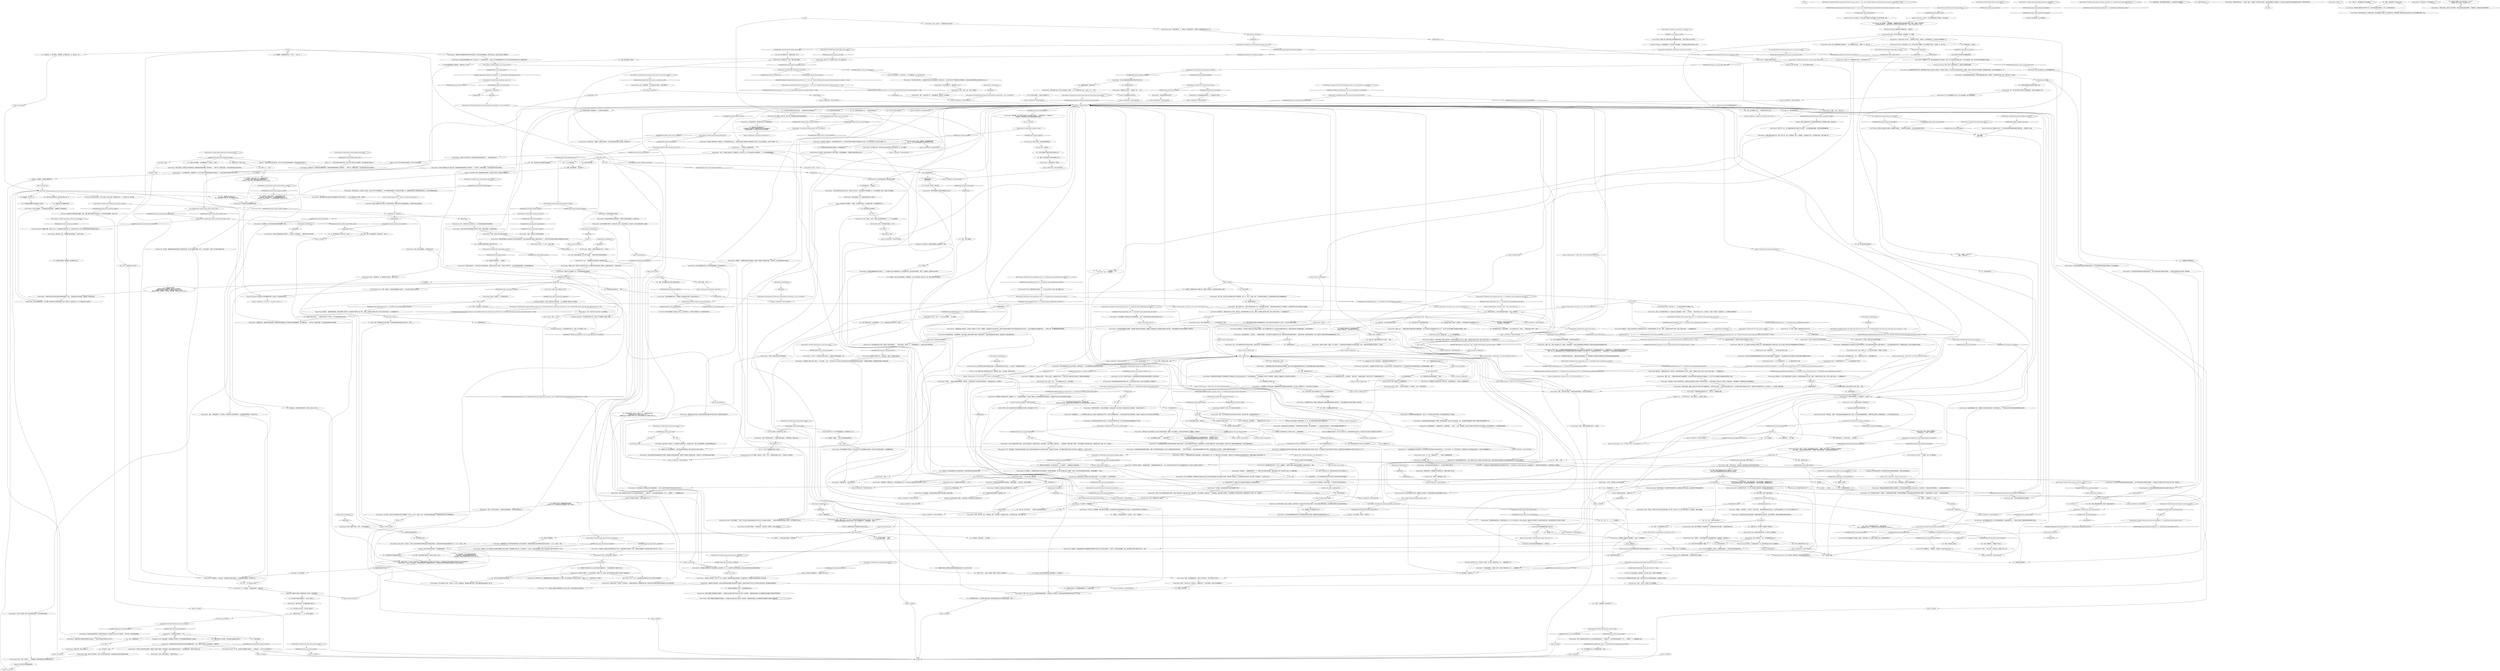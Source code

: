 # GATES / MEASUREHEAD
# An übermensch monolith guarding the button to the harbour office door. Into "science"-anthropometry based racial theory.
# ==================================================
digraph G {
	  0 [label="START"];
	  1 [label="input"];
	  2 [label="Measurehead's Babe: “天色已经很晚了，不是吗？你们这群人肯定真的很喜欢自己的工作吧，这么晚还可以在外面……”她转而注视着角落里出现的巨大身影，对方正朝着大门走过来。"];
	  3 [label="preintrohub"];
	  4 [label="Measurehead: “你个人以及整个种族的生命都围绕着*己戊*为中心转动。你出现在这里与己戊息息相关。”"];
	  5 [label="You: “所以，你*真的*是从岛上来的？”"];
	  6 [label="You: “其实，我觉得火腿三明治种族还是有希望的。”"];
	  7 [label="You: “个人主义是我的菜。”"];
	  8 [label="You: “我不是康米主义者。”"];
	  9 [label="Measurehead: “塞美尼人中的一支曾在可卡因的作用下乱性，在交媾的过程中他们发明了迪斯科。这是我们种族之耻——但是木已成舟。”"];
	  10 [label="Measurehead's Babe: 测颅先生离开的时候，女人的目光一直追随其后……"];
	  11 [label="Measurehead: 他慢慢点头。“你要做的——就是在众人的注视下成为工会的一员。”"];
	  12 [label="Measurehead: “你真正*需要的*是跟种族的灭绝和解——以及跟自己永远都无法把尸体从树上取下来这一现实和解。”他看着身后的按钮，脸上微微颤动的纹身暴露了他那极不明显的笑容。"];
	  13 [label="Measurehead: “塞美尼人是南岛种族，单倍群A4A，伊苏林迪群岛的合法主人。我们是古代佩里卡纳西斯的艾瑞奥帕吉特人后裔，4000年前迁移至此，比你们早了整整一千年。”"];
	  14 [label="You: “金，你怎么看？”"];
	  15 [label="Measurehead's Babe: “这些警察只是妒忌你罢了，让·卢克。”"];
	  16 [label="You: “你的耳垂太大了。”"];
	  17 [label="You: “你是对的，你在颅骨测量学标准上确实是完美的，我所在的种族完全没有胜出的可能。”"];
	  18 [label="Drama: 你在他的语气中觉察到了一丝刻意，有点像是在*演戏*。这不像他的风格，他一般都要更自我一些。"];
	  19 [label="Measurehead: Variable[\"gates.mhead_drama_lying\"]"];
	  20 [label="Variable[\"gates.mhead_drama_lying\"]", shape=diamond];
	  21 [label="!(Variable[\"gates.mhead_drama_lying\"])", shape=diamond];
	  22 [label="You: “我想我知道种族之谜是什么了。”"];
	  23 [label="You: “B类。”"];
	  24 [label="Measurehead: “A类包括塞美尼人，艾瑞奥帕吉特人，还有奥西登人——当然了，*马翁人*得排除掉，他们身上的湿疹已经严重到了笑不出来的程度。他们全都乳糖不耐——近亲繁殖的普遍结果……”"];
	  25 [label="Measurehead: Variable[\"gates.mhead_cyclo_maun\"]"];
	  26 [label="Variable[\"gates.mhead_cyclo_maun\"]", shape=diamond];
	  27 [label="!(Variable[\"gates.mhead_cyclo_maun\"])", shape=diamond];
	  28 [label="You: “那艾瑞奥帕吉特人是……”"];
	  29 [label="You: “塞美尼人和艾瑞奥帕吉特人之间有什么区别？”（继续聆听教诲。）"];
	  30 [label="Measurehead: “这颗行星上的人类历史就是一出早已上演无数次的悲剧，就像是一场充斥着皮肤、头发和骨头的热夜之梦。快醒醒吧，天真的棋子。”"];
	  31 [label="You: “我们再复习一次那个酷炫的种族分类吧。”"];
	  32 [label="You: “有钱人就希望我们进行*种族建构*，然后把钱全部留给他们。”"];
	  33 [label="Measurehead: “看到了吗，宝贝，这个跳迪斯科舞的垃圾已经没可卡因可用了，所以变得暴躁而且粗鲁，虚张声势地想要隐藏恐惧。”"];
	  34 [label="Jump to: [MAINHUB - MEASUREHUB]"];
	  35 [label="You: “我不是种族主义者，也不需要你的帮助。”[离开。]"];
	  36 [label="Measurehead: “己戊的贱奴啊，我发现自己正处于两难的境地。一方面，你这种可悲的自疗与种族之谜没有多大关联……”"];
	  37 [label="Measurehead's Babe: “真的特别难，”女人看着自己的手指甲。“我妈也做不到。”"];
	  38 [label="Jump to: [Suggestion: \"It's obvious -- you need to steer t...\"]"];
	  39 [label="Authority: 什么也不要说，先目测一下他的块头。"];
	  40 [label="Measurehead: “很好。”他松开你的手。“现在走吧，别继续再给自己的同性变态组织丢脸了。”"];
	  41 [label="Half Light: 他已经门户大开，攻过去吧。右钩拳，烈火烹油，跟他再*贴近*一些……让痛感再靠近一些！"];
	  42 [label="Physical Instrument: 天哪，一着不慎！你的脑袋被他的手摁住了，就像被一副钳子紧夹着，你感觉到每一焦耳能量……\n天哪，赌错了！你的拳头又被他的手抓住了，就像被一副钳子紧紧夹着……他的恢复速度简直是*怪物*。"];
	  43 [label="Pain Threshold: 忍着疼，见鬼，至少要忍着疼！"];
	  44 [label="Measurehead: Variable[\"gates.mhead_fight_failure\"]"];
	  45 [label="Variable[\"gates.mhead_fight_failure\"]", shape=diamond];
	  46 [label="!(Variable[\"gates.mhead_fight_failure\"])", shape=diamond];
	  47 [label="Measurehead: 别等了。你只有千分之一秒的时间——他要攻过来了，时间开始转动，他的左手已经握成拳头……"];
	  48 [label="Measurehead: IsKimHere()"];
	  49 [label="IsKimHere()", shape=diamond];
	  50 [label="!(IsKimHere())", shape=diamond];
	  51 [label="Measurehead: Variable[\"gates.mhead_halflight_punch_him\"]"];
	  52 [label="Variable[\"gates.mhead_halflight_punch_him\"]", shape=diamond];
	  53 [label="!(Variable[\"gates.mhead_halflight_punch_him\"])", shape=diamond];
	  54 [label="You: “欢迎来到瑞瓦肖！！”"];
	  55 [label="Jump to: [endhub]"];
	  56 [label="Measurehead: “没错，你根本无法与现实的荒原抗衡。”"];
	  57 [label="Endurance: 事情其实并没有看起来那么糟糕。诚然，巨量乙醇的代谢导致了你的高血压，不过你的体格还算健壮。你死不了的。"];
	  58 [label="Endurance: 光是这么站着就让你冷汗直流。你的呼吸开始紊乱，鼓膜中传来的心跳声越来越狂乱，你感觉自己的血压正在飙升。"];
	  59 [label="Measurehead's Babe: “让·卢克，他的身体严重暴露了他的低劣……”她捏住鼻子。“你可不可以让他离开这儿？”"];
	  60 [label="You: “我记得历史书上不是这么写的。”"];
	  61 [label="You: 我更喜欢直接开打的方案。"];
	  62 [label="Measurehead: “还有——服务他人是高尚的，这需要纪律。你们任性的个人主义只会导致你们的*种族衰败*，个人主义意味着散漫和低能。”"];
	  63 [label="Jump to: [body_down_continues]"];
	  64 [label="Measurehead: “今天告诉你的我们种族演化的秘密已经够多了。接下来你得去跟你们种族的灭绝和解。回去好好想想吧。”"];
	  65 [label="You: “那这个人将成为我们今天的幸运种族主义者！”"];
	  66 [label="Kim Kitsuragi: “总是有的。”"];
	  67 [label="Measurehead: “你这位低幼态的朋友说得对。你应该夹着尾巴离开这里，好好思考一下种族灭绝的问题。我会一直站在这里，不动如山。”"];
	  68 [label="Untitled hub"];
	  69 [label="Measurehead: “综上所述：你不是警察。你是个随处可见的罪犯，你的血统来源于苏拉菲和威斯珀的杀人犯及水手，甚至还有可能是*乌比*劣等的牧羊人。”"];
	  70 [label="You: （低语。）“这是都是为了……那个。”"];
	  71 [label="Measurehead: “他们的*皮脂*分泌过量。皮脂侵入了他们的大脑，所以他们会听*流浪乐队*的音乐，吃恶心的肉糜为底料的食物，这些习俗反过来继续让他们生成更多的皮脂。”"];
	  72 [label="asking_about_dudes"];
	  73 [label="Measurehead: “艾瑞奥帕吉特人身材纤巧，头颅颀长。塞美尼人力大无穷，体格健壮。前者是我们永不变化的先祖，自他们还在佩里卡纳西斯大洲的时代起就未曾发生过任何演化，上古的大脑栖息在他们细瘦的颅骨中……”他陷入沉默，开始想象着那份美丽和神秘。"];
	  74 [label="Measurehead: “这一点是个人都懂，这跟*种族之谜*没多大关系。”"];
	  75 [label="Jump to: [Measurehead: \"He turns to you. \"YOU COULD HAVE US...\"]"];
	  76 [label="You: “我才不是腐化的疯子，我只是想观察一下。算了，我会用其他办法进入港口的。”[离开。]"];
	  77 [label="Rhetoric: 还有什么致胜的办法吗？还是说这场修辞的游戏一直都在被人操控？我也说不准。"];
	  78 [label="Jump to: [Suggestion: \"Simple. Just humiliate him in front...\"]"];
	  79 [label="Measurehead: “这边，加工肉人。”他指向你身后办公室的门。"];
	  80 [label="Measurehead: Variable[\"gates.mhead_fight_success\"]"];
	  81 [label="Variable[\"gates.mhead_fight_success\"]", shape=diamond];
	  82 [label="!(Variable[\"gates.mhead_fight_success\"])", shape=diamond];
	  83 [label="You: [离开。]"];
	  84 [label="Kim Kitsuragi: “求你了，停手吧，你这样下去只让咱俩难堪。”"];
	  85 [label="Inland Empire: 他伤不了你。他还能怎么你呢，你什么场面没见过？"];
	  86 [label="Half Light: 不，别他妈跳芭蕾了，直接怼上去啊。右钩拳！跟他再*贴近*一些……让痛感再靠近一些！"];
	  87 [label="You: “我……是一个下……下……下贱的醉鬼！”"];
	  88 [label="Physical Instrument: 这股握力太可怕了，它正在对某些金贵的凝胶状物造成严重的伤害……你的视野一片血红。"];
	  89 [label="Suggestion: 不……不要‘冲向’任何人。你是个感性的人，还记得吗？要交流。"];
	  90 [label="Jump to: [theory_crafting_hub]"];
	  91 [label="Measurehead: IsTHCPresent(\"advanced_race_theory\")"];
	  92 [label="IsTHCPresent(\"advanced_race_theory\")", shape=diamond];
	  93 [label="!(IsTHCPresent(\"advanced_race_theory\"))", shape=diamond];
	  94 [label="Measurehead: “我的任务就是不让那些劣等的醉汉进入港口。”"];
	  95 [label="Measurehead: “你是在欣赏我的形态生理状态吗？”他皮肤下的肌肉泛起波纹。他让你看个够。"];
	  96 [label="Measurehead's Babe: “是的，测颅先生，他的身体彻底暴露了他的低劣，”大块头身边的年轻女子表示赞同。"];
	  97 [label="You: “我的身体*没有*暴露我的劣等！”"];
	  98 [label="Measurehead: “虽然在动的是你的嘴巴，但说话的其实是己戊。现在的你不过是一具行尸走肉罢了，只剩下很小一部分自我还残留着。”"];
	  99 [label="Perception (Smell): 闻起来就像一只老鼠爬进了你的胃袋，那只老鼠喝醉后就直接溺死了在里面了。"];
	  100 [label="You: “我来这里可不是为了这个的。”"];
	  101 [label="Jump to: [al gul hub]"];
	  102 [label="Measurehead: “乙醇真菌已经严重侵入了你的神经系统，操纵着你的一言一行，现在的你不过是它的*蚕蛹*。我在你以及你的种族身上看不到任何希望。”"];
	  103 [label="LAST HUB"];
	  104 [label="You: “你说的都对。现在我只需要你放我进港口。”\n“你说的都对。现在我只需要你配合警方办案。”\n“你说的都对。现在我只需要你帮我把尸体从树上弄下来。”"];
	  105 [label="You: “抱歉，我现在能理解了，而且更深入了。”"];
	  106 [label="Measurehead: “菜。个人主义。这些词是你从低等的青年文化中学来的吧？摇滚歌曲？”"];
	  107 [label="You: “我其实是个摇滚明星，一个叛逆者。”"];
	  108 [label="Measurehead: “原来如此。你通过直接与我的上级接触而在种族竞赛中打败了我，然后还让他给我下了一道命令。我向你的狡猾致敬，仇敌。我会去把树上那具尸体给弄下来的——徒手。”"];
	  109 [label="Measurehead's Babe: “你有没有想过，也许一切*本应*变得一团糟呢？”女人捻弄着自己的头发。“顺便说一句，我叫卡佳……”"];
	  110 [label="You: “这跟站队无关。我们做的一切都是为了维持秩序。”"];
	  111 [label="You: “好吧，那我想问——*塞美尼人*是什么？”"];
	  112 [label="Measurehead: “你真正*需要的*是跟种族的灭绝和解——以及跟自己永远都无法进入港口这一现实和解。”他看着身后的按钮，脸上微微颤动的纹身暴露了他那极不明显的笑容。"];
	  113 [label="Jump to: [MAINHUB - MEASUREHUB]"];
	  114 [label="Measurehead: “今天告诉你的我们种族演化的秘密已经够多了。接下来你得去跟你们种族的灭绝和解——以及跟*永远都无法*进入港口这一事实和解。”"];
	  115 [label="You: “你怎么知道接下来我们还会遇上种族主义者？”"];
	  116 [label="Measurehead: “种族就是现实。”他点头表示赞同。"];
	  117 [label="Jump to: [MAINHUB - MEASUREHUB]"];
	  118 [label="You: “我想学习这一先进的种族理论——来替代我之前的种族理论。我担心现有的这个理论太*基础*了。”"];
	  119 [label="Measurehead: “马翁族证明了当奥西登种族纯粹性过高时反倒会过犹不及——以及流苏中心主义的文化有多无谓。近亲繁殖导致了一个乳糖不耐的亚种族的诞生，这样的种族没人会看得起。”"];
	  120 [label="You: “又是个叛徒。我还以为你跟其他人不一样，会支持单种族国家呢。”"];
	  121 [label="Jump to: [You: \"\"And the *Vacholiers* you mentioned?\"\"]"];
	  122 [label="Measurehead: “平庸的B类已经说的差不多了。”他点点头，对成果表示满意。"];
	  123 [label="Empathy: 他的口吻里有一种奇怪的悲伤。这一次，其中的忧郁不再如以往那样充满英雄气概……"];
	  124 [label="You: “你那位女伴不是叫卡佳吗？”"];
	  125 [label="You: 我还是别提这茬了。"];
	  126 [label="You: “转念一想，我没时间继续深入这个话题。”（拒绝。）"];
	  127 [label="Measurehead: IsKimHere()"];
	  128 [label="IsKimHere()", shape=diamond];
	  129 [label="!(IsKimHere())", shape=diamond];
	  130 [label="Jump to: [MAINHUB - MEASUREHUB]"];
	  131 [label="You: “你说什么就是什么。这不过是组词造句训练罢了：劣等，种族英雄……”"];
	  132 [label="Measurehead: 他转向你。“你本来可以利用这次机会克服自己狭隘的、被*己戊*蹂躏的身份认同。而你非但并没能解开种族之谜，反而还企图*增加*让谜题更加难解——而且还没能得逞。”"];
	  133 [label="Measurehead: “他的愤怒早已被历史淘汰——就像大革命的荒诞悲剧一样。这种愤怒唯一能带来的只有阳痿的学术论文和神经性梅毒的摇滚忧郁症。”"];
	  134 [label="Measurehead's Babe: “我就知道他不会明白的，让。”女人看上去有点失了兴致,“他是个警察什么的。”"];
	  135 [label="Jump to: [Measurehead: \"He turns to you. \"YOU COULD HAVE US...\"]"];
	  136 [label="You: “首先，我*会*戒酒的。”"];
	  137 [label="Jump to: [MAINHUB - MEASUREHUB]"];
	  138 [label="Physical Instrument: 是的，不过随后你走错了一步。现在你感觉自己的头骨马上就要裂开了。"];
	  139 [label="You: “是啊，我们是这儿的法律。”"];
	  140 [label="Measurehead: Variable[\"gates.mhead_fight_second_failure_exit\"]"];
	  141 [label="Variable[\"gates.mhead_fight_second_failure_exit\"]", shape=diamond];
	  142 [label="!(Variable[\"gates.mhead_fight_second_failure_exit\"])", shape=diamond];
	  143 [label="secondfighthub"];
	  144 [label="You: “袭警啦！救命啊！”"];
	  145 [label="Pain Threshold: 尽管头骨上的握力正在增加，但你感觉不到疼痛……只能听到自己血液涌入，为你的大脑补充氧气的声音。"];
	  146 [label="Measurehead: Variable[\"gates.mhead_whitec_post_fail_fight\"]"];
	  147 [label="Variable[\"gates.mhead_whitec_post_fail_fight\"]", shape=diamond];
	  148 [label="!(Variable[\"gates.mhead_whitec_post_fail_fight\"])", shape=diamond];
	  149 [label="Measurehead: “住手。你这样只会让自己在这个女人面前蒙羞。”"];
	  150 [label="Measurehead: IsTHCPresent(\"the_waste_land_of_reality\")"];
	  151 [label="IsTHCPresent(\"the_waste_land_of_reality\")", shape=diamond];
	  152 [label="!(IsTHCPresent(\"the_waste_land_of_reality\"))", shape=diamond];
	  153 [label="You: “你说我的身体暴露了我的低劣是什么意思？”"];
	  154 [label="Measurehead: “这种*半阴不阳*的性成熟展示方式是什么意思？”他低头看着你，评估着你的体格。"];
	  155 [label="Kim Kitsuragi: “咳咳……”"];
	  156 [label="Measurehead: “像你这般示弱也许能对母性本能更强的年长女性产生吸引力——不过在*战场般的马丁内斯*，这很不利。”"];
	  157 [label="You: “等等，呃……*己戊*？”"];
	  158 [label="Measurehead: “你为什么不再喝一杯呢？你的体貌特征还够不上先天性畸形的标准呢。”"];
	  159 [label="Jump to: [LAST HUB]"];
	  160 [label="Measurehead: “别再求我了，你们应该以一种体面的方式退出历史舞台——比如邀请其他种族加入一场*世界大战*。”"];
	  161 [label="Jump to: [IsTaskActive(\"TASK.ask_traditionalis ...]"];
	  162 [label="You: “你身上这些纹身是什么意思？”"];
	  163 [label="Logic: 他肯定以为所有红头发的都是移民吧。"];
	  164 [label="Kim Kitsuragi: “你到底是谁？”警督回击道，“你在这里到底想干什么？为什么你身上的衣服比你实际的身材小了四个码？”"];
	  165 [label="You: 一言不发。"];
	  166 [label="Measurehead's Babe: “那个所谓的返祖特点让人家愿意说*哇，好大”"];
	  167 [label="You: 随它去吧。"];
	  168 [label="Measurehead: Variable[\"TASK.interview_union_boss_done\"]"];
	  169 [label="Variable[\"TASK.interview_union_boss_done\"]", shape=diamond];
	  170 [label="!(Variable[\"TASK.interview_union_boss_done\"])", shape=diamond];
	  171 [label="Jump to: [asking_about_dudes]"];
	  172 [label="You: “那你提到的*瓦科莱人*呢？”"];
	  173 [label="Measurehead: “梅斯克蚊人生来就无法生育，就跟骡子一样……”他悲哀地向西眺望，“他们唯一能做到，就只有乘着液压悬挂的定制机车、听着激进的*流浪乐队*音乐来发泄无力的绝望。”"];
	  174 [label="Measurehead: “够了。将C-F类的畸形特征当作笑话太过残忍。你就不想了解一下其他健全的种族了吗？”"];
	  175 [label="You: “我不需要你的怜悯。工人阶级将从血海中站起，而你和你那有钱的主子则会在溺死在里面。”[离开。]"];
	  176 [label="Measurehead's Babe: “个人主义真的把他玩坏了，让。”女人看起来有些失了兴致。"];
	  177 [label="Measurehead: CheckItem(\"union_membership_card\")  or  CheckItem(\"union_membership_card_other\")"];
	  178 [label="CheckItem(\"union_membership_card\")  or  CheckItem(\"union_membership_card_other\")", shape=diamond];
	  179 [label="!(CheckItem(\"union_membership_card\")  or  CheckItem(\"union_membership_card_other\"))", shape=diamond];
	  180 [label="Jump to: [Measurehead: \"\"VERY WELL. YOU MAY ENTER THE DOOR...\"]"];
	  181 [label="You: “我醒了五分钟的酒。”"];
	  182 [label="Composure: 那个战斗架势——小心，他正*等*着你出勾拳呢！"];
	  183 [label="Jump to: [MAINHUB - MEASUREHUB]"];
	  184 [label="You: “我得找到让时间倒流的方法。”\n“我不清楚什么现实脉络。你能直接告诉我怎么让时间倒流吗？”\n“我清楚现实脉络。我们还是来谈谈时光倒流的事情吧。”"];
	  185 [label="Jump to: [MAINHUB - MEASUREHUB]"];
	  186 [label="You: “我想跟谁合作就跟谁合作。”"];
	  187 [label="Endurance: 他可能还要一会儿才能缓过来。"];
	  188 [label="Physical Instrument: 你的拳头就像一个熟透的苹果在他掌中碎裂。疼痛感迅速传入你的大脑，他还在继续不停地扭动着你的手："];
	  189 [label="You: “我是无敌的，根本就不疼……”"];
	  190 [label="fightnexthub"];
	  191 [label="Measurehead: “快说：‘我是个下贱的醉汉。’”\n“你知道该说什么：‘我是个下贱的醉汉。’”"];
	  192 [label="You: “欢迎来到瑞瓦肖！！”"];
	  193 [label="Measurehead's Babe: 女人看向院子的方向。“让·卢克一定在那儿大肆破坏呢。真希望能亲眼目睹那场面……”"];
	  194 [label="Measurehead: IsKimHere()"];
	  195 [label="IsKimHere()", shape=diamond];
	  196 [label="!(IsKimHere())", shape=diamond];
	  197 [label="Measurehead: Variable[\"cargo.jump_whictecheck_completed\"]  or  Variable[\"gates.mhead_fight_success\"]"];
	  198 [label="Variable[\"cargo.jump_whictecheck_completed\"]  or  Variable[\"gates.mhead_fight_success\"]", shape=diamond];
	  199 [label="!(Variable[\"cargo.jump_whictecheck_completed\"]  or  Variable[\"gates.mhead_fight_success\"])", shape=diamond];
	  200 [label="Rhetoric: 你可以*内化*测颅先生的种族理论，这将*充实*你的修辞学。"];
	  201 [label="Jump to: [MAINHUB - MEASUREHUB]"];
	  202 [label="You: “所以……你*不是*从岛上来的？”"];
	  203 [label="Measurehead: “带着你们的军队朝塞美尼群岛和布吉街进发吧，我们会把你们碾成齑粉。等你们灭绝之后，我们会为你们建一座博物馆。”"];
	  204 [label="You: “那边那个种族主义胖子……（指向那个种族主义卡车司机。）你不过就是撸过铁之后的他。”"];
	  205 [label="Suggestion: 男人纹丝未动。祈祷港口里面那位上级能更合作一些吧。"];
	  206 [label="Jump to: [LAST HUB]"];
	  207 [label="Rhetoric: 货车司机那一套吗？那是很基础的种族理论，而现在这个要比那一套高到不知道哪里去了。"];
	  208 [label="Measurehead: “克莱尔先生是一个有远见、有手段的男人。他拥有足够的意志力去跟国际资本叫板，那恰恰是*你的*种族*里那些天真的康米主义者从未能企及的。”"];
	  209 [label="rock_and_roll"];
	  210 [label="Rhetoric: 他要说但是了。"];
	  211 [label="Measurehead: Variable[\"tc.scab_leader_is_a_merc\"]"];
	  212 [label="Variable[\"tc.scab_leader_is_a_merc\"]", shape=diamond];
	  213 [label="!(Variable[\"tc.scab_leader_is_a_merc\"])", shape=diamond];
	  214 [label="Measurehead: “再见了，火腿三明治。从现在开始，你就是工会的一员了。”"];
	  215 [label="Measurehead: “南岛种族。单倍群A4A，伊苏林迪群岛的合法主人。我们是古代佩里卡纳西斯的艾瑞奥帕吉特人后裔，4000年前迁移至此，比你们早了整整一千年。”"];
	  216 [label="Kim Kitsuragi: “我觉得现在的这个种族主义者比之前那个要好——不过下次再遇上一个的话肯定会更好。”"];
	  217 [label="You: “够了。”"];
	  218 [label="Measurehead: “小矮子哈迪同时还在拿公司的工资，而我只对工会负责——而且纯粹出于*种族英雄主义*。对于我们塞美尼人来说，金钱是个外来的概念。”"];
	  219 [label="Conceptualization: 是的。最好不要朝这个方向发散思维了，你可能会获知太多的*秘密*，太过接近种族的太阳。"];
	  220 [label="Jump to: [gates.mhead_fight_failed_another_time]"];
	  221 [label="Kim Kitsuragi: “你认真的吗？”警督看着你。"];
	  222 [label="Jump to: [theory_crafting_hub]"];
	  223 [label="You: “我很肯定人类的历史没那么长。”"];
	  224 [label="Measurehead: “输送血红蛋白的心脏是神秘的，它那黑暗的意志也同样神秘，”他玄虚地回答到。“个人的话题已经说的够多了。现在你已经掌握全部种族类型了吗？”"];
	  225 [label="Reaction Speed: 你的目光跳跃到他身旁的年轻女子身上，她正在捻弄自己的头发。她的头发是浅褐色的，眼睛是杂色……"];
	  226 [label="Measurehead's Babe: “是啊……”年轻女子往嘴里丢了一块口香糖。“了解一下背景总是好的。”"];
	  227 [label="Jump to: [Measurehead: \"\"BUT ENOUGH. IT IS CRUEL TO ENTERTA...\"]"];
	  228 [label="Jump to: [this_hub_finale]"];
	  229 [label="Measurehead: “所以呢？”"];
	  230 [label="You: “自相矛盾的是，你虽说想要取代奥西登人，用的却是他们的种族理论。”"];
	  231 [label="Measurehead: “看啊，宝贝，这个法律的爪牙居然也是个种族主义者，但他所掌握的种族主义原始且生硬。他以为光生搬一套科学竞争机制就能破解伟大的*种族之谜*。”"];
	  232 [label="Measurehead: “看啊，宝贝，这个暴躁的摇滚叛逆者觉得种族混合理论之所以存在就是为了让他*愤愤不平*。在他自我存在的镜厅中，一切都是虚伪的——对他来说甚至连自然都是虚伪的。”\n“看啊，宝贝，这个暴躁的迪斯科异议分子觉得种族混合理论之所以存在就是为了让他*愤愤不平*。在他自我存在的镜厅中，一切都是虚伪的——对他来说甚至连自然都是虚伪的。”"];
	  233 [label="Measurehead's Babe: “有钱人真的把他玩坏了，让。”女人看起来有些失了兴致。"];
	  234 [label="You: “我不需要你的怜悯。还有你误解我了，我才不是自由主义者，我只是……我算是自由主义者吗？”[离开。]"];
	  235 [label="Measurehead: “非常好……”他脸上的骨相线条像拼图一样移动着：“劣等的瑞瓦肖人似乎开始进行种族反省了。你是如何达成这个小小奇迹的？”"];
	  236 [label="Measurehead: “这不可能。在这场与己戊的棋局中你是不可能获胜的，每过一天，每过一个星期，每过一个月你的精力随时都会耗尽。奥西登单倍群无法进行长期清醒的思考。”"];
	  237 [label="Measurehead: IsKimHere()"];
	  238 [label="IsKimHere()", shape=diamond];
	  239 [label="!(IsKimHere())", shape=diamond];
	  240 [label="heroic_blubber"];
	  241 [label="You: 让他私下和你交谈。"];
	  242 [label="You: Variable[\"plaza.measurehead_facha_dq_wc_to_get_him_to_talk\"]"];
	  243 [label="Variable[\"plaza.measurehead_facha_dq_wc_to_get_him_to_talk\"]", shape=diamond];
	  244 [label="!(Variable[\"plaza.measurehead_facha_dq_wc_to_get_him_to_talk\"])", shape=diamond];
	  245 [label="Kim Kitsuragi: “你先去谈谈吧，”警督瞥了一眼栏杆然后说道。“反正我也要去弗利多那儿买些东西。我们晚点汇合。”"];
	  246 [label="Conceptualization: 先问问有哪些种族。种族分类至关重要。"];
	  247 [label="Jump to: [MAINHUB - MEASUREHUB]"];
	  248 [label="You: “对唔住啦，我也不想的。”（按下按钮。）"];
	  249 [label="You: “等等，那样不是明摆着告诉所有人我是听命于工会的吗。”\n“等等，那样不是明摆着告诉所有人我们是听命于工会的吗。”"];
	  250 [label="Measurehead: IsKimHere()"];
	  251 [label="IsKimHere()", shape=diamond];
	  252 [label="!(IsKimHere())", shape=diamond];
	  253 [label="Kim Kitsuragi: “我们还是需要进入港口，还有证词需要收集呢。肯定还有其他方法……”"];
	  254 [label="Measurehead: 他甚至看都没看那个东西一眼。"];
	  255 [label="Electrochemistry: 他说得对。要想*性奋*起来几乎是不可能的，除非你俩都喝醉了。清醒的时候还做这事就太可怕了。"];
	  256 [label="Measurehead: “都是些流行文化的空话。要给你这样的巨婴‘灌输’任何东西从理性上来说都*毫无乐趣可言*。”"];
	  257 [label="Jump to: [MAINHUB - MEASUREHUB]"];
	  258 [label="Jump to: [endhub]"];
	  259 [label="Measurehead: “不可能。你根本无法与现实的荒原抗衡。”"];
	  260 [label="Measurehead: IsTHCPresent(\"the_waste_land_of_reality\")"];
	  261 [label="IsTHCPresent(\"the_waste_land_of_reality\")", shape=diamond];
	  262 [label="!(IsTHCPresent(\"the_waste_land_of_reality\"))", shape=diamond];
	  263 [label="Endurance: 你听见自己的心跳，又快又不规则。你有关节痛，然后感到自己老了……但不管怎么说，你还活着。"];
	  264 [label="You: “你说得对。我是己戊的奴仆，但我还是需要进入港口。”\n“你说得对。我是己戊的奴仆，不过我还是需要你遵纪守法。”\n“你说得对。我是己戊的奴仆，不过我还是需要把尸体从树上弄下来。”"];
	  265 [label="Measurehead: “没错，我的小颅骨奴仆。”他赞许地点点头。"];
	  266 [label="Encyclopedia: 人工发酵饮品已经存在了一万年……"];
	  267 [label="Jump to: [al gul hub]"];
	  268 [label="Measurehead: Variable[\"jam.truckman_greeting_done\"]"];
	  269 [label="Variable[\"jam.truckman_greeting_done\"]", shape=diamond];
	  270 [label="!(Variable[\"jam.truckman_greeting_done\"])", shape=diamond];
	  271 [label="You: “种族什么的不重要——我只需要你配合一下我的工作，拜托了。”"];
	  272 [label="You: 那不就意味着我自己也要变成一个塞美尼至上主义者？"];
	  273 [label="Measurehead: “种族主义者一般都不是自己所属种族最好的样本。”他指了指街上那个货车司机……"];
	  274 [label="Kim Kitsuragi: “一个假扮成工人的雇佣兵说的。”"];
	  275 [label="Measurehead: “我们才是未来。你只需要知道这个就可以了。”"];
	  276 [label="Measurehead: “我是在科戎出生的……”他换了个思路：“但我并不*只是*来自于瑞瓦肖。这座城市是塞美尼人战略的中心。我们的文化正通过瑞瓦肖的贸易网络向外传播，并终将主宰全世界。”"];
	  277 [label="Measurehead: “是的。”"];
	  278 [label="Conceptualization: 这可能会使得他愿意跟你更加开诚布公地探讨*种族之谜*……"];
	  279 [label="Jump to: [MAINHUB - MEASUREHUB]"];
	  280 [label="Measurehead: “你那位低幼态的朋友脑子转得挺快。”他靠近查看着：“凸出的枕骨，还有凹陷的颧骨……”"];
	  281 [label="You: “你确定吗？我是说……你的下巴显然具备返祖的特点。”"];
	  282 [label="Measurehead: “宝贝，谢谢你。”他石头一般脸上的纹身短暂地微笑了一下。“不过交给我就好。”"];
	  283 [label="Measurehead: “你不想被人评判，因为你是个诞生自病态的多文化性的遗传体。这一点可以理解。”"];
	  284 [label="You: “我想学习你的种族理论。所以我们能不能……交个朋友呢？”（试着露出惹人同情的微笑。）"];
	  285 [label="Rhetoric: 等等，刚才不是还说是*伊尔玛沙漠侏儒*发明了酒精，然后又被掠夺一空了吗？"];
	  286 [label="You: “也许是我误解了，不过人类内部的差异性还不至于到会生产出无法生育的后代的程度吧？”"];
	  287 [label="Measurehead: “是的。在没上过警校培训课的人看来，克吉克人是粉白色的，就像火腿三明治。但是只要看一下他们的眼睛，你就会发现……”他斜睨着你，眼里充满圣人的智慧，“他们的眼珠是一种混沌的烂泥色，而皮肤也差不多：病态、多汗、而且惨白……”"];
	  288 [label="Jump to: [theory_crafting_hub]"];
	  289 [label="You: “这种东西让特别唬人，特别是对于自由主义者和进步人士来说。”"];
	  290 [label="Measurehead: “看啊，宝贝。这个化石一样的摇滚叛逆者想挑战我——权威的化身。他想用上个世纪摇滚乐里学到的脏话来为他的个人主义招魂。”"];
	  291 [label="Measurehead: CheckItem(\"union_membership_card\")  or  CheckItem(\"union_membership_card_other\")"];
	  292 [label="CheckItem(\"union_membership_card\")  or  CheckItem(\"union_membership_card_other\")", shape=diamond];
	  293 [label="!(CheckItem(\"union_membership_card\")  or  CheckItem(\"union_membership_card_other\"))", shape=diamond];
	  294 [label="Volition: 你的意志力被点燃了，它催促你开了口……"];
	  295 [label="Measurehead: “歌词现在改了。快说：‘我是个暴力的醉汉。’”"];
	  296 [label="Esprit de Corps: 他巴不得能结束这场对话。"];
	  297 [label="Measurehead: Variable[\"gates.measurehead_endurance_found_fascist_time_quest\"]"];
	  298 [label="Variable[\"gates.measurehead_endurance_found_fascist_time_quest\"]", shape=diamond];
	  299 [label="!(Variable[\"gates.measurehead_endurance_found_fascist_time_quest\"])", shape=diamond];
	  300 [label="Measurehead: Variable[\"gates.mhead_fight_painthresh_nodamage\"]"];
	  301 [label="Variable[\"gates.mhead_fight_painthresh_nodamage\"]", shape=diamond];
	  302 [label="!(Variable[\"gates.mhead_fight_painthresh_nodamage\"])", shape=diamond];
	  303 [label="Pain Threshold: 你碎掉的拳头被他拧成了麻花，但你的身体由于肾上腺素而变得麻木，已经感觉不到疼痛了……"];
	  304 [label="Measurehead: Variable[\"gates.mhead_fight_savoir_help\"]"];
	  305 [label="Variable[\"gates.mhead_fight_savoir_help\"]", shape=diamond];
	  306 [label="!(Variable[\"gates.mhead_fight_savoir_help\"])", shape=diamond];
	  307 [label="You: （退后一步，然后施展360度飞身回旋踢。）"];
	  308 [label="Measurehead: 男人砰的一声砸在地上，就像一个坏掉的由肌肉和肌腱组成的木偶。有那么一会儿他还试图硬撑着抬起头，双眼茫然地注视着你，眼神里满是讶异……那个*按钮*就在你的左边。"];
	  309 [label="Measurehead: IsKimHere()"];
	  310 [label="IsKimHere()", shape=diamond];
	  311 [label="!(IsKimHere())", shape=diamond];
	  312 [label="Measurehead: Variable[\"gates.mhead_fight_failure\"]"];
	  313 [label="Variable[\"gates.mhead_fight_failure\"]", shape=diamond];
	  314 [label="!(Variable[\"gates.mhead_fight_failure\"])", shape=diamond];
	  315 [label="Kim Kitsuragi: “我们还是需要进入港口，还需要有人帮忙解决树的问题。肯定还有其他办法……”"];
	  316 [label="Kim Kitsuragi: “我们还是需要进入港口，还有证词需要收集呢。肯定还有其他方法……”他的目光开始在飞旋旅店院落四周的屋顶上游荡。"];
	  317 [label="Perception (Hearing): 一阵尖锐的笑声打断了你，在整个马丁内斯回荡。是坤诺！然后……"];
	  318 [label="You: “我的身体不重要。我是警察，我们需要进入港口。”"];
	  319 [label="Jump to: [endhub]"];
	  320 [label="Measurehead: Variable[\"gates.mhead_physint_high_trigger\"]"];
	  321 [label="Variable[\"gates.mhead_physint_high_trigger\"]", shape=diamond];
	  322 [label="!(Variable[\"gates.mhead_physint_high_trigger\"])", shape=diamond];
	  323 [label="Measurehead: “你的身体仍在继续暴露你的劣等。”"];
	  324 [label="Measurehead: “不，你不需要进港口，你需要再来一杯。现在已经轮不到奥西登单倍群B4发号施令了，*火腿三明治种族*的影响力正在江河日下。”"];
	  325 [label="Measurehead: “你们给这个世界带来了*优生学*，电力，还有导弹、静风舰等等强大的战争武器。你们靠着冶金学、种族理论以及政治学获取了巨大的利益。”"];
	  326 [label="race hub"];
	  327 [label="Measurehead: “猝然的动作，这是神经退化症晚期的信号。奥西登单倍群到底堕落到了怎样的地步……”他停下来，忧郁地沉思着。“你们曾经是高贵而又强大的种族。”"];
	  328 [label="Measurehead: Variable[\"gates.mhead_rhet_internalize_theory\"]"];
	  329 [label="Variable[\"gates.mhead_rhet_internalize_theory\"]", shape=diamond];
	  330 [label="!(Variable[\"gates.mhead_rhet_internalize_theory\"])", shape=diamond];
	  331 [label="Measurehead: 他一动不动地看着港口的方向，脸上的纹身像是一张石头构成的网络。"];
	  332 [label="Measurehead: “很好理解。你们之前碰见的种族主义者大概是个奥西登人，并不能真的成为一个合格的对手。”\n“很好理解，之前的种族主义者并不能真的阻碍你们进港口。”"];
	  333 [label="Jump to: [MAINHUB - MEASUREHUB]"];
	  334 [label="Jump to: [MAINHUB - MEASUREHUB]"];
	  335 [label="You: “A类。”"];
	  336 [label="Kim Kitsuragi: “是的，好像的确*没什么道理*。”"];
	  337 [label="Measurehead: “作为一种种族特征，粉色的肤色只有通过数个世纪之久的先进热兵器战争以及文化霸权方可取得，而格拉德人发动战争、文化称霸的目的其实只是为了有己戊喝、有*烟草*抽……以及有*土豆*吃。”"];
	  338 [label="You: “最好还是不要了吧。塞美尼-克吉卡混血的知识好像超出了现在我的承受范围。”"];
	  339 [label="Measurehead: “如你所知，克吉克人非常具有奴性，特别是在他们遇到有钱人的时候。种族科学家设想过——要是让塞美尼人和克吉克人杂交的话，就会诞生出一个兼具塞美尼人力量和格拉德人奴性的超级劳工……”"];
	  340 [label="Measurehead's Babe: “好恶心哦，让。”女人那张年轻的脸庞不悦地皱作一团。"];
	  341 [label="You: “我想要的就是这个。”"];
	  342 [label="Measurehead's Babe: “宝贝，别那么小气，”女人向测颅先生恳求。“再给他一次机会嘛。”"];
	  343 [label="Measurehead's Babe: “亲爱的让——来次英雄之举吧。”"];
	  344 [label="Measurehead: “不可能。你根本无法与现实的荒原抗衡。”"];
	  345 [label="Kim Kitsuragi: “总算。”警督不耐烦地指了指大门，“咱们走。”"];
	  346 [label="Measurehead: IsKimHere()"];
	  347 [label="IsKimHere()", shape=diamond];
	  348 [label="!(IsKimHere())", shape=diamond];
	  349 [label="Measurehead: “如果劣等的瑞瓦肖人真的有能力进行批判性思维的话，他也许还能证明自己配得上当我的*种族对手*——我是不是不该将这些深奥的科学原理拿出来与他分享？”"];
	  350 [label="Measurehead: IsKimHere()"];
	  351 [label="IsKimHere()", shape=diamond];
	  352 [label="!(IsKimHere())", shape=diamond];
	  353 [label="Measurehead: “没前途的*种族学生*回来了。”"];
	  354 [label="Measurehead: Variable[\"plaza.measurehead_facha_dq_wc_to_get_him_to_talk\"]"];
	  355 [label="Variable[\"plaza.measurehead_facha_dq_wc_to_get_him_to_talk\"]", shape=diamond];
	  356 [label="!(Variable[\"plaza.measurehead_facha_dq_wc_to_get_him_to_talk\"])", shape=diamond];
	  357 [label="Jump to: [Measurehead: \"\"SO... WOMEN, HUH?\" The Semenese su...\"]"];
	  358 [label="Measurehead: IsTaskActive(\"TASK.ask_traditionalists_how_to_turn_back_time\")--[[ Variable[ ]]"];
	  359 [label="IsTaskActive(\"TASK.ask_traditionalists_how_to_turn_back_time\")--[[ Variable[ ]]", shape=diamond];
	  360 [label="!(IsTaskActive(\"TASK.ask_traditionalists_how_to_turn_back_time\")--[[ Variable[ ]])", shape=diamond];
	  361 [label="Scab Leader: 男人回头看了看身后——转角处出现一个庞然大物，向他走来，然后从他身边经过……"];
	  362 [label="Measurehead: “尸体已经从树上弄下来了。”他拍掉手上的木屑。“现在退下，然后弹冠相庆吧，今天你站在了胜利种族这一边。”"];
	  363 [label="You: “我……是……一个……一个下贱的酒……酒鬼。”\n“西——西——西——下贱的酒鬼！”"];
	  364 [label="You: “救命！”\n“我是个英雄……”"];
	  365 [label="Measurehead: “在肉体的棋局里，你是个差劲的棋手。”他松开你的脑袋。你重重跌坐在地上。\n“这肯定是神经退化造成的，你永远都不懂得吸取教训。”他松开你的脑袋，你重重跌坐在地上。"];
	  366 [label="You: （设法挣脱他的束缚。）"];
	  367 [label="Measurehead: Variable[\"gates.mhead_fight_suc_fail_painthresh\"]"];
	  368 [label="Variable[\"gates.mhead_fight_suc_fail_painthresh\"]", shape=diamond];
	  369 [label="!(Variable[\"gates.mhead_fight_suc_fail_painthresh\"])", shape=diamond];
	  370 [label="Measurehead: “很好。”他松开你的小手。“现在赶紧走吧。免得你的一会心脏骤停。”"];
	  371 [label="Measurehead: Variable[\"cargo.jump_whictecheck_completed\"]"];
	  372 [label="Variable[\"cargo.jump_whictecheck_completed\"]", shape=diamond];
	  373 [label="!(Variable[\"cargo.jump_whictecheck_completed\"])", shape=diamond];
	  374 [label="Jump to: [MAINHUB - MEASUREHUB]"];
	  375 [label="You: “明白了。”"];
	  376 [label="Measurehead: “屈服于己戊不能解释*一切*。你们种族衰落还有其他原因。”"];
	  377 [label="Measurehead: “我毫不意外你会这么喜欢迪斯科。塞美尼种族的文化战无不胜，必将生成很多这一类能让其他族群沉迷其中的副产品。”"];
	  378 [label="Measurehead: IsKimHere()"];
	  379 [label="IsKimHere()", shape=diamond];
	  380 [label="!(IsKimHere())", shape=diamond];
	  381 [label="Jump to: [MAINHUB - MEASUREHUB]"];
	  382 [label="Measurehead: “今天告诉你的我们种族演化的秘密已经够多了。接下来你得去跟你们种族的灭绝和解——以及跟自己*永远都无法*把尸体从树上取下来这一现实和解。。”"];
	  383 [label="You: “你*确定*我在颅骨测量学上没有更胜你一筹？”"];
	  384 [label="Measurehead's Babe: “你的耳垂无可挑剔，让·卢克。”"];
	  385 [label="Suggestion: 你让他完全放松了警惕……他和他的女人现在都在全身心地思考这件事。"];
	  386 [label="Measurehead: “你下颌前突——这是精神分裂症以及性无能的症状。纯以美学标准衡量，你下颌上的凹槽让你看上去就像一个婴孩。这还不是颅骨测量法得出的结论，我只是随便看了一下而已。”"];
	  387 [label="Measurehead: “别做梦了，我知晓伟大种族之谜的答案，但我凭什么要把这个答案拿出来跟一个怪胎分享？你并没有做好当奴才的觉悟。”"];
	  388 [label="Measurehead: “我并非第一道防线——我是最后的防线。”他轻蔑地望向海岸的方向。“另外，那些所谓的*哈迪兄弟*只是一群娘炮健美运动员。他们这伙人在精神上已经退化了。”"];
	  389 [label="You: “等等——到底哪些国家是马翁族？”"];
	  390 [label="Measurehead: “大自然遴选出了他们中的领袖，就像是塞美尼和艾瑞奥帕吉特血统的缩影；叫作“民众”的底层则不同，不过是一群死气沉沉的渣滓。”"];
	  391 [label="Measurehead: “就是瑞瓦肖人——介于A类和种族大染缸之间。瑞瓦肖人血统的混杂太过严重，已经无法分辨基因的优劣了。你们还尝试发动可悲又低劣的革命，却铸成了人类诞生82,000年以来犯下最严重的错误。”"];
	  392 [label="Visual Calculus: 格拉德境内的克吉克人（尤古人，西姆斯科人，西斯特人等等）就是你在犯罪嫌疑人记录里所说的白人，警官。"];
	  393 [label="You: “你不喜欢单民族国家？”"];
	  394 [label="Measurehead: “民主制的单民族国家小若蝼蚁，这种国家只能培育出平庸的基因。而塞美尼-艾瑞奥帕吉特人的超国家将会遍布*全部*地壳，从神圣的塞美尼到卡特拉的北部高原，绵延不绝。”"];
	  395 [label="the_enigma_answer"];
	  396 [label="Measurehead: “看啊，宝贝，一旦要面对他终将毁灭的残酷真相时，这位忧郁的学者就开始拨弄自己的生殖器官了。他寸草不生的头顶暴露了他是强迫性自慰者这一真相。”"];
	  397 [label="Untitled hub"];
	  398 [label="Measurehead's Babe: “讨厌，让，你怎么这么浪漫啊……”女人迷醉了。"];
	  399 [label="Measurehead: 他转向你。“低阶的种族主义者啊，我怜悯你，你显然真的很想进入这个港口，就像一个急着要上厕所的小男孩。我可以为你按下按钮——大门接着就会打开。”"];
	  400 [label="Measurehead: CheckItem(\"union_membership_card\")  or  CheckItem(\"union_membership_card_other\")"];
	  401 [label="CheckItem(\"union_membership_card\")  or  CheckItem(\"union_membership_card_other\")", shape=diamond];
	  402 [label="!(CheckItem(\"union_membership_card\")  or  CheckItem(\"union_membership_card_other\"))", shape=diamond];
	  403 [label="You: “现在把门打开吧，我需要跟你的老大聊聊。”\n“现在把门打开吧，我需要跟艾弗拉特聊聊把尸体弄下来的事。”"];
	  404 [label="Measurehead: “如果劣等的瑞瓦肖人真的有能力进行批判性思维的话，他也许还能证明自己配得上当我的*种族对手*——我为何要帮助我的对手呢？”他看着红色按钮，想从自己的理想中找寻建言。"];
	  405 [label="Measurehead's Babe: “真的特别难，”女人看着自己的手指甲。“我妈也做不到。”"];
	  406 [label="Kim Kitsuragi: “我们走吧，警官。”警督把手搭在你的肩膀上。“我们去干活吧。”"];
	  407 [label="Measurehead: 他步履蹒跚、气喘吁吁，你周围的时间静止了。远处港口传来的声音渐渐平静。"];
	  408 [label="Measurehead's Babe: “酷。我喜欢既有枪又有种的男人。”女人捻弄着自己的头发。“顺便说一句，我叫卡佳。”"];
	  409 [label="You: “我……他妈的……操你大爷！”\n“求你了，我不记得了……”"];
	  410 [label="You: “我是一个……警察。”"];
	  411 [label="You: “你奈何不了我……还有什么手段那个*两面三刀的婊子*没对我使过？”"];
	  412 [label="Measurehead: “好吧。再见。继续劣化下去吧。”"];
	  413 [label="You: 战斗。"];
	  414 [label="You: “这是你喜欢的东西吗？”"];
	  415 [label="Jump to: [MAINHUB - MEASUREHUB]"];
	  416 [label="You: “这个杯子是你丢进垃圾堆的吗？”"];
	  417 [label="Measurehead's Babe: 让·卢克一定在那儿大肆破坏呢。真希望能亲眼目睹那场面……”"];
	  418 [label="You: “话是这么说，但你仍然是在*服侍*他。你是怎么消化这一点的？”"];
	  419 [label="You: 什么也不说，先目测一下他的块头。"];
	  420 [label="Measurehead: Variable[\"gates.mhead_rhetoric_algul_is_alcohol\"]"];
	  421 [label="Variable[\"gates.mhead_rhetoric_algul_is_alcohol\"]", shape=diamond];
	  422 [label="!(Variable[\"gates.mhead_rhetoric_algul_is_alcohol\"])", shape=diamond];
	  423 [label="Measurehead: “没错，我的小骷髅奴仆。”他赞许地点点头。"];
	  424 [label="You: （闻闻你自己的口气。）“金，真有那么难闻吗？”"];
	  425 [label="Measurehead: “我是那片岛屿的后裔。乌伦布尔的狭窄街道在我遗传自先祖的梦中与我同在，我看见年轻的萨马拉女子步入*幽灵岛*的灰色空间，等待着灰域的无暇感孕。”"];
	  426 [label="Measurehead: “你们征服了劣等文明——比如畸形的希米恩人和莫名痴迷于土豆的克吉克人——而如今你们停下了攀登遗传学高峰的脚步，反倒流连于感伤的情绪以及轻佻的流行文化之中。”"];
	  427 [label="Measurehead: Variable[\"gates.mhead_halflight_punch_him\"]"];
	  428 [label="Variable[\"gates.mhead_halflight_punch_him\"]", shape=diamond];
	  429 [label="!(Variable[\"gates.mhead_halflight_punch_him\"])", shape=diamond];
	  430 [label="You: “康米主义挺酷的啊。”"];
	  431 [label="You: “警督，但是如果我们不打算这么做呢？”"];
	  432 [label="Jump to: [guard_here_boi]"];
	  433 [label="You: “我真的不知道塞美尼人是什么。我的脑袋最近受过伤。”"];
	  434 [label="You: “明白了。”"];
	  435 [label="Measurehead: “是的……”男人陷入沉默，面无表情。"];
	  436 [label="You: “还有呢？”"];
	  437 [label="You: 不，对于这个话题我最好还是什么也别说。"];
	  438 [label="Measurehead: “自己查去吧，你个内胚胎畸形儿。”"];
	  439 [label="Measurehead: IsKimHere()"];
	  440 [label="IsKimHere()", shape=diamond];
	  441 [label="!(IsKimHere())", shape=diamond];
	  442 [label="Kim Kitsuragi: “有意思。”警督快速记了几笔。"];
	  443 [label="Jump to: [MAINHUB - MEASUREHUB]"];
	  444 [label="Measurehead: “伊苏林迪群岛的本土居民。塞美尼人居住在南部诸岛……..”他指了指南方，海的另一头。“*我*就是塞美尼人——幽灵岛乌伦布尔部的血脉。”"];
	  445 [label="Jump to: [theory_crafting_hub]"];
	  446 [label="You: “其实听起来这场大革命还挺不赖的，而且很有必要。”\n“我听说过这场大革命，虽然也在过程中也铸成过错误，但它本身还是正确的。你说得不对。”"];
	  447 [label="You: “我想要的就是这个。”"];
	  448 [label="Measurehead: “你以为他是个老头，但在内心深处他还只是个少年，只看得到镜子里的自己。*真相*就站在他的自由主义小团体眼前，*高潮*则是*RRC电台1套早间节目*的盛典。”"];
	  449 [label="Jump to: [Measurehead: \"\"VERY WELL. YOU MAY ENTER THE DOOR...\"]"];
	  450 [label="You: “我想要的就是这个。”"];
	  451 [label="Volition: 不。"];
	  452 [label="Kim Kitsuragi: “咱们是不是该去干活了？”"];
	  453 [label="You: “我……就是……法律。”"];
	  454 [label="You: （上前一记右钩拳）"];
	  455 [label="You: （直接按下按钮。）"];
	  456 [label="stillfailedhub"];
	  457 [label="Measurehead: “是的。就是这个意思，小矮子。不然的话就别想了。”"];
	  458 [label="Measurehead: SetVariableValue(\"kimswitch.measurehead_confrontation\", true) --[[ Variable[ ]]"];
	  459 [label="Measurehead: SetVariableValue(\"kimswitch.measurehead_confrontation\", true) --[[ Variable[ ]]"];
	  460 [label="Measurehead: Variable[\"TASK.get_the_dead_body_down_from_the_tree\"] == true  and  Variable[\"TASK.get_the_dead_body_down_from_the_tree_done\"] == false"];
	  461 [label="Variable[\"TASK.get_the_dead_body_down_from_the_tree\"] == true  and  Variable[\"TASK.get_the_dead_body_down_from_the_tree_done\"] == false", shape=diamond];
	  462 [label="!(Variable[\"TASK.get_the_dead_body_down_from_the_tree\"] == true  and  Variable[\"TASK.get_the_dead_body_down_from_the_tree_done\"] == false)", shape=diamond];
	  463 [label="Measurehead: IsKimHere()"];
	  464 [label="IsKimHere()", shape=diamond];
	  465 [label="!(IsKimHere())", shape=diamond];
	  466 [label="Perception (Hearing): 一阵尖锐的笑声打断了你，在整个马丁内斯回荡。然后……"];
	  467 [label="Jump to: [Measurehead: \"\"VERY WELL. YOU MAY ENTER THE DOOR...\"]"];
	  468 [label="You: “好吧，我会在这里等着，把尸体放下来就好。（测颅先生离开的时候在原地等待。）"];
	  469 [label="Jump to: [endhub]"];
	  470 [label="Jump to: [preintrohub]"];
	  471 [label="You: 挺起胸膛，仍然不发一言。"];
	  472 [label="You: “你说得对，我是个酒鬼。现在，我需要进入港口。”\n“你说得对，我是个酒鬼。现在，我需要你的配合。”\n“你说得对，我是个酒鬼。而且我需要把那具尸体从树上弄下来。”"];
	  473 [label="Measurehead: “是的——*己戊*。”"];
	  474 [label="Rhetoric: 一定存在非暴力的解决的方案。你可以*内化*测颅先生的种族理论，然后他就会把你当成自己人。"];
	  475 [label="You: 但是我已经拥有一种种族理论了，它们俩不会互相冲突吗？"];
	  476 [label="You: “你在给工会做事，对吗？他们不是……白人吗？”\n“艾弗拉特，那个工会老大，他不是白人吗？”"];
	  477 [label="Authority: 他们之间肯定*有些*摩擦，不过他掩饰得倒挺好……"];
	  478 [label="Measurehead: “但不管怎么说——猖獗的跨国财团仍然占据着支配地位。告诉我，你对可悲的康米主义的热爱从何而来？”他靠近了一些。“低等的青年文化？摇滚乐？”"];
	  479 [label="You: “其实我是从迪斯科里学来的。”"];
	  480 [label="Jump to: [guard_here_boi]"];
	  481 [label="You: “酷。”"];
	  482 [label="Measurehead: Variable[\"TASK.interview_union_boss_done\"]"];
	  483 [label="Variable[\"TASK.interview_union_boss_done\"]", shape=diamond];
	  484 [label="!(Variable[\"TASK.interview_union_boss_done\"])", shape=diamond];
	  485 [label="Conceptualization: 那就是……"];
	  486 [label="Jump to: [MAINHUB - MEASUREHUB]"];
	  487 [label="Measurehead's Babe: “看看他——在颅骨测量学标准上来说他是完美的。你是警察吗，还是别的什么？”"];
	  488 [label="Jump to: [MAINHUB - MEASUREHUB]"];
	  489 [label="Kim Kitsuragi: “肯定还有其他方法完成刑侦工作——在不涉及*种族学*的情况下。”"];
	  490 [label="Jump to: [asking_about_dudes]"];
	  491 [label="Measurehead: “然后就是……”他戏剧性地停顿了一下。“塞美尼-克吉克族的混合族群。你确定还想听下去吗？那可算不上是什么让人舒服的话题。”"];
	  492 [label="You: “泥色？”"];
	  493 [label="Jump to: [theory_crafting_hub]"];
	  494 [label="You: “如果我可以做到的话，你会放我进港口吗？”\n“如果我可以做到的话，你会帮我把尸体弄下来吗？”"];
	  495 [label="Measurehead: “种族分类毫无*酷炫*可言。种族一共有三类：A类——英雄种族，B类——奴隶种族，以及肮脏的C-F类——鸡奸者的大染缸。你想了解哪一类？”"];
	  496 [label="Measurehead's Babe: “可卡因真的把他玩坏了，让。”女人看起来有些失了兴致。"];
	  497 [label="Jump to: [the_enigma_answer]"];
	  498 [label="Measurehead: “还有，很显然你已经没办法从*己戊*的束缚中解脱出来了。一切都太迟了，在现在戒酒可能是致命的，不过……”他停顿了一下，英雄般地起了疑心。"];
	  499 [label="Measurehead: “不可能。你根本无法与现实的荒原抗衡。”"];
	  500 [label="You: 怎么会发生这种事？！我本来不是要赢了吗？"];
	  501 [label="Perception (Hearing): 只听一阵微弱的咕噜声，一条血迹出现在男人的嘴角。"];
	  502 [label="Kim Kitsuragi: “没其他人能顶替测颅先生的位置了——我们走吧，趁他还没醒……”警督急忙朝门的方向走去。"];
	  503 [label="Physical Instrument: *又*来了！巨人用手紧紧地锁住了你的拳头，用力扭转着……"];
	  504 [label="Jump to: [Measurehead: \"Measurehead stoically looks to the...\"]"];
	  505 [label="Measurehead: “原来如此。我这位没出息的种族学生进了港口，然后利用我的上级给我下了指令。我向你的狡猾致敬。我会去把树上那具尸体弄下来——徒手。”"];
	  506 [label="Jump to: [Measurehead's Babe: \"\"Jean-Luc, his body is betraying hi...\"]"];
	  507 [label="Measurehead: “你身上满是那股恶臭，*己戊*就像一把隐形的剑从你的喉咙里穿了出来。你看不见，但是其他人可以。它让我身边的女人觉得恶心。”"];
	  508 [label="You: “你说的是酒吗？”"];
	  509 [label="Jump to: [al gul hub]"];
	  510 [label="Measurehead: “居然心甘情愿管自己叫火腿三明治。奥西登单倍群到底堕落到了怎样的地步……”他停下来，忧郁地沉思着。“你们曾经是高贵而又强大的种族。”"];
	  511 [label="Rhetoric: 嗯，并不如此。想要如何使用先进的种族主义理论是你的事。你也可以拒绝你的成果。当然——也可以接受它，并成为一名*先进的*种族主义者。"];
	  512 [label="evrarty_hub"];
	  513 [label="Jump to: [MAINHUB - MEASUREHUB]"];
	  514 [label="Measurehead: 测颅先生面无表情地看着远方——沉默不语。"];
	  515 [label="Measurehead: Variable[\"TASK.ask_for_help_from_the_harbour\"]"];
	  516 [label="Variable[\"TASK.ask_for_help_from_the_harbour\"]", shape=diamond];
	  517 [label="!(Variable[\"TASK.ask_for_help_from_the_harbour\"])", shape=diamond];
	  518 [label="Kim Kitsuragi: “我没什么看法。这次谈话纯属浪费时间。”"];
	  519 [label="Measurehead: “你其他的骨骼结构都已经无法辨认了——它已经被己戊留下的废墟所包裹。至于你残存的外观，我只能分辨出*厚唇*，*秃顶*，还有相对于下肢来说过长的手臂。”"];
	  520 [label="You: “但你们都是工会的成员啊？”"];
	  521 [label="You: “是的。”"];
	  522 [label="Encyclopedia: 在奥兰治的一些自治市，人们会穿着木头制成的鞋子，去参加街头游行，帽子上还会装饰着绿色、橙色甚至是黄色的流苏。"];
	  523 [label="Measurehead: “另一个世界性的大型文明——梅斯克——他们的肤色太黄太油腻，不能看作是英雄种族。虽说他们确实尚武而且热衷于开疆拓土，但他们的腺体有一点*毛病*……”他用手指划过面颊……"];
	  524 [label="Measurehead: “这是不可能的。塞美尼人和克吉克人的组合*也许*像梅斯克蚊人一样存在杂交的问题——这点应该是永远都无法证实了，因为根本没有哪个塞美尼男人能在一个散发着土豆的恶臭的克吉克——或*克吉卡*——女人面前一直保持勃起。"];
	  525 [label="Rhetoric: 他居然不*支持*单民族国家？"];
	  526 [label="Measurehead: Variable[\"gates.mhead_cyclo_history_length\"]"];
	  527 [label="Variable[\"gates.mhead_cyclo_history_length\"]", shape=diamond];
	  528 [label="!(Variable[\"gates.mhead_cyclo_history_length\"])", shape=diamond];
	  529 [label="Measurehead: “是的，将C-F类的畸形特征当作笑话实在太过残忍。你就不想了解一下其他健全的种族了吗？”"];
	  530 [label="You: “是的。”"];
	  531 [label="Reaction Speed: 不错，很高明，这个话题颇有风险。"];
	  532 [label="Jump to: [theory_crafting_hub]"];
	  533 [label="Measurehead: “看情况吧。”"];
	  534 [label="Kim Kitsuragi: “进入工会的区域对于我们的调查至关重要，不过可能还有别的办法可以进去……在不成为一个种族理论家的前提下。”"];
	  535 [label="Jump to: [theory_crafting_hub]"];
	  536 [label="Measurehead: “我不知道我跟你还有什么别的可聊的，B类的瑞瓦肖人——难不成要聊你喜欢的迪斯科和花柳病吗？”"];
	  537 [label="Jump to: [Measurehead: \"\"VERY WELL. YOU MAY ENTER THE DOOR...\"]"];
	  538 [label="Jump to: [Measurehead: \"\"VERY WELL. YOU MAY ENTER THE DOOR...\"]"];
	  539 [label="Measurehead: “既然你都这么说了，宝贝。”他看向你的头顶上方，示意你接着往下说。"];
	  540 [label="Measurehead: “己戊的贱奴啊，我发现自己正处于两难的境地。一方面，你这种可悲的自疗与种族之谜没有多大关联……”"];
	  541 [label="Measurehead: “的确，你根本无法与现实的荒原抗衡。”"];
	  542 [label="Measurehead: “你们的种族退化暂时停止了，不过很快又会下跌的。”"];
	  543 [label="Measurehead: IsTHCPresent(\"advanced_race_theory\")"];
	  544 [label="IsTHCPresent(\"advanced_race_theory\")", shape=diamond];
	  545 [label="!(IsTHCPresent(\"advanced_race_theory\"))", shape=diamond];
	  546 [label="Jump to: [MAINHUB - MEASUREHUB]"];
	  547 [label="You: “走吧，我们准备私下谈谈。”（和他前往妈妈的办公室。）"];
	  548 [label="You: 把他推开。"];
	  549 [label="Measurehead: Variable[\"gates.mhead_altgreet_postfight\"]"];
	  550 [label="Variable[\"gates.mhead_altgreet_postfight\"]", shape=diamond];
	  551 [label="!(Variable[\"gates.mhead_altgreet_postfight\"])", shape=diamond];
	  552 [label="Jump to: [MAINHUB - MEASUREHUB]"];
	  553 [label="Measurehead: Variable[\"gates.mhead_introhub_reached\"]"];
	  554 [label="Variable[\"gates.mhead_introhub_reached\"]", shape=diamond];
	  555 [label="!(Variable[\"gates.mhead_introhub_reached\"])", shape=diamond];
	  556 [label="Physical Instrument: 就像刚才那样，本能占了上风——在他的喉咙上结结实实的一击，拳头陷进了软骨！你可以对天发誓你感觉到他的软组织已经碎了……"];
	  557 [label="You: “想都别想。”"];
	  558 [label="Measurehead: IsTHCFixed(\"revacholian_nationhood\")"];
	  559 [label="IsTHCFixed(\"revacholian_nationhood\")", shape=diamond];
	  560 [label="!(IsTHCFixed(\"revacholian_nationhood\"))", shape=diamond];
	  561 [label="shoutithub"];
	  562 [label="You: “不，我不会这么做的。”（后退。）\n“不，我们不会这么做的。”（后退。）"];
	  563 [label="You: “我可不想看。那具尸体我已经看够了。”"];
	  564 [label="You: “是的，没错，继续掩饰自己的不安全感吧。无论如何我都会找到其他办法进入港口。”[离开。]"];
	  565 [label="Physical Instrument: 你觉得他是那种会把马克杯扔进垃圾箱的人吗？"];
	  566 [label="Half Light: 你的机会来了，他正在说话……冲上去狠狠给他一拳，打他个措手不及。"];
	  567 [label="Measurehead: Variable[\"XP.find_a_way_inside_harbour\"]"];
	  568 [label="Variable[\"XP.find_a_way_inside_harbour\"]", shape=diamond];
	  569 [label="!(Variable[\"XP.find_a_way_inside_harbour\"])", shape=diamond];
	  570 [label="Composure: 咱们还是说实话吧，彩色流苏绝不是本世纪最佳的着装选择，木屐你也还是别穿的好。"];
	  571 [label="Jump to: [MAINHUB - MEASUREHUB]"];
	  572 [label="endhub"];
	  573 [label="Jump to: [endhub]"];
	  574 [label="Measurehead: Variable[\"gates.mhead_physint_medium_trigger\"]"];
	  575 [label="Variable[\"gates.mhead_physint_medium_trigger\"]", shape=diamond];
	  576 [label="!(Variable[\"gates.mhead_physint_medium_trigger\"])", shape=diamond];
	  577 [label="Measurehead's Babe: “是啊，测颅先生……”女孩看着他，眼里满是超越了纯粹肉欲的仰慕之情。"];
	  578 [label="Measurehead: “看看我的头骨，我是我们单倍群的巅峰。那团粉色的肉块就算是以你们种族的标准来看都嫌嗑碜。这让我感到悲哀……”他停下来，忧郁地沉思着。“你们曾经是高贵而又强大的种族。”"];
	  579 [label="Rhetoric: 不，一定存在非暴力的解决的方案。你可以*内化*测颅先生的种族理论，然后他就会把你当成自己人。"];
	  580 [label="Measurehead: “愚蠢的康米主义对你们种族的遗传造成了无可比拟的影响。你周围到处都是它挑战世界秩序未遂后结出的果实：个人主义，摇滚乐，性病……”"];
	  581 [label="Measurehead: “我跟他们不一样，我在颅骨测量学标准上是完美的。我花了点力气在我的头骨和脸上画下了永久的骨相网格，这样一来针对我的所有质疑都会不攻自破。”"];
	  582 [label="Measurehead: “原来如此。你为了炫耀自己的运动能力而翻越了港口外的高墙，然后接触到了我的上级，还让他给我下了一道命令。我向你的狡猾致敬，仇敌。我会去把树上那具尸体给弄下来——徒手。”"];
	  583 [label="Measurehead: “很好。”"];
	  584 [label="You: 我不想这么做。（决定退出。）"];
	  585 [label="Measurehead: “种族一共有三类：A类——英雄种族，B类——奴隶种族，以及肮脏的C-F类——鸡奸者的大染缸。你想了解哪一类？”"];
	  586 [label="Measurehead: “好吧。他们最近可能受了一个来路不明的女变态和一个毒贩的影响。真是太丢脸了。”"];
	  587 [label="Measurehead: “你显然是个自由主义者，西奥人，”男人对他说，“以及一个文化多元主义者，我可以从你对微电子技术的喜爱还有着装的选择上看出来。不要像你自我蒙蔽一样试图阻挠你的朋友了解现实真相。”"];
	  588 [label="Measurehead: “在退化的基因池的作用下，马翁人纷纷穿上木屐，并在帽子上插上绿色的小流苏，在他们的城市比如斯塔德卡纳尔和弗里德堡的街头开始了他们可憎的游行。”"];
	  589 [label="Inland Empire: 这已经是大自然的极限了。"];
	  590 [label="Measurehead: “大革命就是*致命性家族性失眠症*，那是一种代际遗传的朊病毒病，克吉克人直接把这种病传给奥西登人……”他中断了理论推演。“但是这种病毒的传播媒介却并不是性，而可能是贸易以及土豆酸——也就是马铃薯植株的主要成分……”"];
	  591 [label="Measurehead: “将C-F类的畸形特征当作一个笑话来聊，”他表示赞同，“这确样实很残忍。你就不想了解一下其他健全的种族了吗？”"];
	  592 [label="Authority: 圣人在这一点上是不会让步的。"];
	  593 [label="Measurehead: “在了解了*A*类和*B*类之后，你就会更理解大染缸到底意味着怎样程度的不计后果与放纵。”"];
	  594 [label="You: “土豆色的头发，杂色的眼睛……”（朝着测颅先生的女人点点头。）"];
	  595 [label="You: “我想要的就是这个。”"];
	  596 [label="Measurehead: 他转向你。“虚无主义的性变态啊，我怜悯你急迫的心情，你显然真的很想进入这个港口，就像一个急着要上厕所的小男孩。我可以为你按下按钮——大门接着就会打开。”"];
	  597 [label="Measurehead's Babe: “那真是太蠢了，让。”女人甚至都懒得看你。"];
	  598 [label="You: “不，我只想进港口去干自己的活。”[离开。]"];
	  599 [label="Measurehead: IsKimHere()"];
	  600 [label="IsKimHere()", shape=diamond];
	  601 [label="!(IsKimHere())", shape=diamond];
	  602 [label="Measurehead: Variable[\"gates.mhead_intro_exit_once\"]"];
	  603 [label="Variable[\"gates.mhead_intro_exit_once\"]", shape=diamond];
	  604 [label="!(Variable[\"gates.mhead_intro_exit_once\"])", shape=diamond];
	  605 [label="You: 把他揍趴下。"];
	  606 [label="You: Variable[\"gates.mhead_whitec_physint_fight_scene\"]"];
	  607 [label="Variable[\"gates.mhead_whitec_physint_fight_scene\"]", shape=diamond];
	  608 [label="!(Variable[\"gates.mhead_whitec_physint_fight_scene\"])", shape=diamond];
	  609 [label="Measurehead: “但是。”他靠了过来，一字一句道，“在我离开这里的这段时间必须有人守在桥上，那个人只能是*你*了。”\n“在我离开这里的这段时间必须有人守在桥上，那个人只能是*你*了，”他转向警督，“还有你。”"];
	  610 [label="Measurehead: Variable[\"gates.mhead_whitec_conc_race_theory\"]"];
	  611 [label="Variable[\"gates.mhead_whitec_conc_race_theory\"]", shape=diamond];
	  612 [label="!(Variable[\"gates.mhead_whitec_conc_race_theory\"])", shape=diamond];
	  613 [label="Pain Threshold: 别说。你不是下贱的酒鬼，你是名警察，是一个英雄。"];
	  614 [label="Savoir Faire: 现在是时候来一记旋风腿了！他以为是二连击，而不是360度回旋踢！"];
	  615 [label="You: “我……我……我是个暴力的醉汉……”"];
	  616 [label="Jump to: [fightnexthub]"];
	  617 [label="You: “我想了解*第四类*。”"];
	  618 [label="Measurehead: IsTHCPresent(\"the_waste_land_of_reality\")"];
	  619 [label="IsTHCPresent(\"the_waste_land_of_reality\")", shape=diamond];
	  620 [label="!(IsTHCPresent(\"the_waste_land_of_reality\"))", shape=diamond];
	  621 [label="Measurehead: “够了。你这样只会让自己在这个女人、还有你身边低幼态的朋友面前丢脸。”"];
	  622 [label="You: “酒精不是伊尔玛人发明的，从新石器时代起酒就已经存在了。”"];
	  623 [label="Measurehead: “不。”他抬高头。“这些是我听来的。从收音机里。”"];
	  624 [label="You: “我是警察，我需要你服从指令——现在！”（上前一步。）"];
	  625 [label="Measurehead: “克莱尔先生是一个有远见、有手段的男人。他拥有足够的意志力去跟多元文化资本叫板——那恰恰是*你的*种族*里那些天真的康米主义者从未能企及的。”\n“克莱尔先生是一个有远见、有手段的男人。他拥有足够的意志力去跟国际资本叫板——那恰恰是*你的*种族*里那些天真的康米主义者从未能企及的。”"];
	  626 [label="You: “够了。”"];
	  627 [label="Kim Kitsuragi: “既然我们没能靠自己把尸体弄下来，也就只好面对这样的窘境了。我个人可以接受向他求助。”"];
	  628 [label="Measurehead: “宝贝，一定要确保他们在这段时间一直乖乖留在这里。”"];
	  629 [label="Measurehead: Variable[\"TASK.ask_for_help_from_the_harbour\"]"];
	  630 [label="Variable[\"TASK.ask_for_help_from_the_harbour\"]", shape=diamond];
	  631 [label="!(Variable[\"TASK.ask_for_help_from_the_harbour\"])", shape=diamond];
	  632 [label="Jump to: [MAINHUB - MEASUREHUB]"];
	  633 [label="Measurehead: “现在让我安静一会儿。我要尽情享受自己女人的陪伴。”"];
	  634 [label="theory_crafting_hub"];
	  635 [label="You: “现在我们已经了解过了全部的类型——我算是掌握先进种族理论了吗？”"];
	  636 [label="Measurehead: “艾瑞奥帕吉特人是伊尔玛沙漠的主民族，塞美尼人则是艾瑞奥帕吉特人的后裔。我们在一次*英雄远征*中从伊尔玛来到了伊苏林迪，比乳糖不耐的马翁族奥西登人发现这个地方还早了上千年。”"];
	  637 [label="You: “是的，最好还是别太深入了。”"];
	  638 [label="You: “你对此好像有些忧伤呢，测颅先生。”"];
	  639 [label="Measurehead: “你太过*无知*了。想破解伟大的*种族之谜*之前，你必须先问问自己：种族之谜究竟*是*什么？你现在都无法用言语去描述谜题本身，更别提要去破解这一谜题了。”"];
	  640 [label="You: “你对你的*克吉卡*女朋友感到矛盾吧？”"];
	  641 [label="Measurehead: “看啊，宝贝，一旦要面对他整个种族终将毁灭的残酷真相时，这位下贱的资产阶级酒鬼就开始关注八卦了。他寸草不生的头顶暴露了他是强迫性自慰者这一真相。”"];
	  642 [label="Measurehead: CheckItem(\"union_membership_card\")  or  CheckItem(\"union_membership_card_other\")"];
	  643 [label="CheckItem(\"union_membership_card\")  or  CheckItem(\"union_membership_card_other\")", shape=diamond];
	  644 [label="!(CheckItem(\"union_membership_card\")  or  CheckItem(\"union_membership_card_other\"))", shape=diamond];
	  645 [label="Measurehead: 他转向你。“阳痿的阶级战士啊，我怜悯你，你显然真的很想进入这个港口，就像一个急着要上厕所的小男孩。我可以为你按下按钮——大门接着就会打开。”"];
	  646 [label="Measurehead: “很好，*这次*就让你进去，”他用拳头砸向紧急按钮。“我们的对话就到此为止。”"];
	  647 [label="Endurance: 兄弟……这家伙可能知道如何让时间倒流。"];
	  648 [label="Measurehead: Variable[\"plaza.fascha_q_initiation_found_measurehead\"]"];
	  649 [label="Variable[\"plaza.fascha_q_initiation_found_measurehead\"]", shape=diamond];
	  650 [label="!(Variable[\"plaza.fascha_q_initiation_found_measurehead\"])", shape=diamond];
	  651 [label="Measurehead: “很好。”他连动都没动。“你们应该以一种体面的方式退出历史舞台——比如邀请其他种族加入一场*世界大战*。”"];
	  652 [label="You: 同意他的先进种族理论。"];
	  653 [label="You: Variable[\"gates.mhead_whitec_conc_race_theory\"]"];
	  654 [label="Variable[\"gates.mhead_whitec_conc_race_theory\"]", shape=diamond];
	  655 [label="!(Variable[\"gates.mhead_whitec_conc_race_theory\"])", shape=diamond];
	  656 [label="You: “显然是这样没错。”"];
	  657 [label="Measurehead: IsKimHere()"];
	  658 [label="IsKimHere()", shape=diamond];
	  659 [label="!(IsKimHere())", shape=diamond];
	  660 [label="Jump to: [MAINHUB - MEASUREHUB]"];
	  661 [label="You: “我只是必须这么做。”"];
	  662 [label="Jump to: [MAINHUB - MEASUREHUB]"];
	  663 [label="You: 再试一次，用右钩拳把他打爆！"];
	  664 [label="You: Variable[\"gates.mhead_whitec_post_fail_fight\"]"];
	  665 [label="Variable[\"gates.mhead_whitec_post_fail_fight\"]", shape=diamond];
	  666 [label="!(Variable[\"gates.mhead_whitec_post_fail_fight\"])", shape=diamond];
	  667 [label="Measurehead: IsKimHere()"];
	  668 [label="IsKimHere()", shape=diamond];
	  669 [label="!(IsKimHere())", shape=diamond];
	  670 [label="Jump to: [theory_crafting_hub]"];
	  671 [label="Savoir Faire: 要不试试用跳的？就在那边，屋顶上！这绝对值得一试，否则除了直面那个男人之外就没别的选择了……"];
	  672 [label="You: “我需要往脑子里装点种族之类的知识，快来灌输给我吧。”"];
	  673 [label="Jump to: [endhub]"];
	  674 [label="Measurehead: IsKimHere()"];
	  675 [label="IsKimHere()", shape=diamond];
	  676 [label="!(IsKimHere())", shape=diamond];
	  677 [label="al gul hub"];
	  678 [label="Measurehead: “你向*己戊*屈服了。”他的脸庞因为厌恶而扭曲——就像嗅到了死老鼠的味道。"];
	  679 [label="You: “也许是对的，没错。”"];
	  680 [label="Measurehead: “很好，附近有一家*弗利多*，再来一杯为自己庆祝庆祝吧。你的体貌特征还不够先天畸形的标准呢。”"];
	  681 [label="You: “够了。我需要你打开港口的大门。”\n“够了。我需要你把尸体放下来，要不然就放我们进去。”"];
	  682 [label="Half Light: 上吧！就是现在！"];
	  683 [label="Measurehead: Variable[\"gates.mhead_perc_welcome_to_revachol\"]"];
	  684 [label="Variable[\"gates.mhead_perc_welcome_to_revachol\"]", shape=diamond];
	  685 [label="!(Variable[\"gates.mhead_perc_welcome_to_revachol\"])", shape=diamond];
	  686 [label="Measurehead: “好好听听你这位小个子朋友的话吧，他以孩童般的方式展示了自己的聪明才智。他所属的那个神秘的种族也许终归还是可以与我们英雄的单倍群一战的。”"];
	  687 [label="Suggestion: 如果你不当着女人的面继续追问下去的话，他会很感激的。"];
	  688 [label="Kim Kitsuragi: “他会满足我们三个愿望。”"];
	  689 [label="Measurehead: “耳垂的大小不是真正的颅骨测量学依据，这是常识。”"];
	  690 [label="Conceptualization: 这个可以理解。测颅先生让·卢克是一个圣人，是种族理论思想上的巨人。你又是谁？己戊的奴仆。"];
	  691 [label="Measurehead: “我就知道你一上来就会问大染缸——其他人也这样。”他看起来并不意外。“你先要了解了A类和B类之后才能进一步理解杂交种族的堕落。”"];
	  692 [label="Encyclopedia: *马翁*是对拥有戈特伍德血统的一系列第一世界民族的蔑称，他们并不*全都*有湿疹。此外，像苏鲁族和乌胡族这样卡特拉人的乳糖不耐其实要更严重一些。"];
	  693 [label="Measurehead's Babe: “让，宝贝，你真是太惹火了……”年轻女人的眼里满是崇拜。"];
	  694 [label="Measurehead: “低等种族包括*梅斯克蚊人*就是梅斯克女人和塞美尼男人杂交后生出的诡异产物，只有母亲是梅斯克人、父亲是塞美尼人的情况下才能够诞生，梅斯克男人和塞美尼女人的组合则无法孕育后代。”"];
	  695 [label="You: “C-F类说的差不多了。”"];
	  696 [label="Measurehead: Variable[\"gates.mhead_katya_heard\"]"];
	  697 [label="Variable[\"gates.mhead_katya_heard\"]", shape=diamond];
	  698 [label="!(Variable[\"gates.mhead_katya_heard\"])", shape=diamond];
	  699 [label="Empathy: 他看起来并没有生气，那个女人也无动于衷，只是在继续捻弄自己的头发。也许他们已经讨论到这个问题并达成了某种共识？"];
	  700 [label="Measurehead: “你需要把今天在这里听到的一切都*内化*，然后再回我这里——参悟不是一蹴而就的事情。”"];
	  701 [label="Measurehead: CheckItem(\"union_membership_card\")  or  CheckItem(\"union_membership_card_other\")"];
	  702 [label="CheckItem(\"union_membership_card\")  or  CheckItem(\"union_membership_card_other\")", shape=diamond];
	  703 [label="!(CheckItem(\"union_membership_card\")  or  CheckItem(\"union_membership_card_other\"))", shape=diamond];
	  704 [label="did_it_dud_it"];
	  705 [label="Jump to: [Measurehead: \"He turns to you. \"YOU COULD HAVE US...\"]"];
	  706 [label="Measurehead: CheckItem(\"union_membership_card\")  or  CheckItem(\"union_membership_card_other\")"];
	  707 [label="CheckItem(\"union_membership_card\")  or  CheckItem(\"union_membership_card_other\")", shape=diamond];
	  708 [label="!(CheckItem(\"union_membership_card\")  or  CheckItem(\"union_membership_card_other\"))", shape=diamond];
	  709 [label="Measurehead: “他在中学阶段接受的基础种族教育让他误以为自己的体系就是唯一的种族理论——更加深奥的学说可以追溯到4500年前古佩里卡纳西斯的平民社会。”"];
	  710 [label="Jump to: [Measurehead: \"He turns to you. \"YOU COULD HAVE US...\"]"];
	  711 [label="You: “其他的我不知道，但是有一点很清楚——我不能再喝古伊尔玛精神毒药*己戊*了。”"];
	  712 [label="You: “我脑海中浮现出一个怜悯地嘲笑着我的女人，可怕而又美丽。”"];
	  713 [label="You: “我*会*戒酒的。”"];
	  714 [label="Measurehead's Babe: “看来现在你是新一任的测颅先生了。”"];
	  715 [label="Suggestion: 她的声音出乎意料的平静。"];
	  716 [label="Measurehead's Babe: “我们会想你的，让！”那些女人们痴迷地叹着气，仿佛他马上要搭乘跨洲航班飞走一样。"];
	  717 [label="Measurehead: Variable[\"gates.mhead_whitec_physint_fight_scene\"]"];
	  718 [label="Variable[\"gates.mhead_whitec_physint_fight_scene\"]", shape=diamond];
	  719 [label="!(Variable[\"gates.mhead_whitec_physint_fight_scene\"])", shape=diamond];
	  720 [label="Measurehead: “疯狗，你应该被就地处决。”他松开了你可怜的手。“我可不想脏了自己的手。”"];
	  721 [label="Measurehead: Variable[\"gates.mhead_fight_failed_another_time\"]"];
	  722 [label="Variable[\"gates.mhead_fight_failed_another_time\"]", shape=diamond];
	  723 [label="!(Variable[\"gates.mhead_fight_failed_another_time\"])", shape=diamond];
	  724 [label="Measurehead: Variable[\"TASK.interview_union_boss\"]  and  Variable[\"TASK.interview_union_boss_done\"] == false"];
	  725 [label="Variable[\"TASK.interview_union_boss\"]  and  Variable[\"TASK.interview_union_boss_done\"] == false", shape=diamond];
	  726 [label="!(Variable[\"TASK.interview_union_boss\"]  and  Variable[\"TASK.interview_union_boss_done\"] == false)", shape=diamond];
	  727 [label="Measurehead: Variable[\"TASK.interview_union_boss\"] == true  and  Variable[\"TASK.interview_union_boss_done\"] == false"];
	  728 [label="Variable[\"TASK.interview_union_boss\"] == true  and  Variable[\"TASK.interview_union_boss_done\"] == false", shape=diamond];
	  729 [label="!(Variable[\"TASK.interview_union_boss\"] == true  and  Variable[\"TASK.interview_union_boss_done\"] == false)", shape=diamond];
	  730 [label="Jump to: [MAINHUB - MEASUREHUB]"];
	  731 [label="Measurehead: Variable[\"gates.mhead_fight_failed_mid_success\"] == false"];
	  732 [label="Variable[\"gates.mhead_fight_failed_mid_success\"] == false", shape=diamond];
	  733 [label="!(Variable[\"gates.mhead_fight_failed_mid_success\"] == false)", shape=diamond];
	  734 [label="Measurehead: IsTHCPresent(\"advanced_race_theory\")"];
	  735 [label="IsTHCPresent(\"advanced_race_theory\")", shape=diamond];
	  736 [label="!(IsTHCPresent(\"advanced_race_theory\"))", shape=diamond];
	  737 [label="Measurehead: “我可以看出来，你以前是一名运动员，然后在20多岁的时候就堕落了。对于你所属的单倍群来说，这种情况非常典型。这一切都是因为你们这个国家教育体制的失败，以及对肉体堕落的宽容吧。”"];
	  738 [label="You: “但是己戊*是*什么？”\n“你的意思是酒？”"];
	  739 [label="Kim Kitsuragi: “是不好闻。”"];
	  740 [label="Measurehead: Variable[\"gates.mhead_last_prehub\"]"];
	  741 [label="Variable[\"gates.mhead_last_prehub\"]", shape=diamond];
	  742 [label="!(Variable[\"gates.mhead_last_prehub\"])", shape=diamond];
	  743 [label="Measurehead: “你怎么不是了，瑞瓦肖人。康米主义挑战世界秩序的失败象征着你们种族命运的核心。革命失败结出的恶果在你周围到处可见：个人主义，摇滚乐，性病……”"];
	  744 [label="You: “青年文化对我的想法没有任何影响。”"];
	  745 [label="Measurehead: “摇滚乐已经过时了，只有克吉克人还在听那些玩意。这种音乐早已失去了生命力，我的族人早就不听了。它只会导致神经变性疱疹，还有海洛因摄取过量。”"];
	  746 [label="You: “我觉得我*不是*康米主义者。我也不知道自己到底是什么，不过我很清楚自己不是康米主义者。”"];
	  747 [label="Jump to: [Measurehead: \"Measurehead stoically looks to the...\"]"];
	  748 [label="Measurehead: “你应该跟紧他。远视的先天缺陷并没有让他完全残废，他还有点脑子。”"];
	  749 [label="You: “不止这些吧。你对他们有什么不满？”"];
	  750 [label="You: “C-F类，鸡奸者的大染缸，多谢。”"];
	  751 [label="Measurehead: “之前马翁族和梅斯克族的例子足以证明奥西登的A类正在倒退，而塞美尼和艾瑞奥帕吉特则正在上升。”"];
	  752 [label="Measurehead: “B类是*懦夫种族*。在伟大的种族面前，他们毫无组织，也无力竞争。B类包括克吉克人和瓦科莱人，他们属于泥色人种。”"];
	  753 [label="Measurehead: “克吉克人——即格拉德境内无数小民族的通称——都莫名地痴迷于*土豆*。唯一能胜过他们对土豆的喜爱的，就是他们对于分裂成袖珍的单民族国家的热衷，就像政治版图上的阿米巴原虫一样。”"];
	  754 [label="Jump to: [theory_crafting_hub]"];
	  755 [label="Measurehead: Variable[\"gates.mhead_empathy_sad_about_katya\"]  or  Variable[\"gates.mhead_reaction_katya_kojko\"]"];
	  756 [label="Variable[\"gates.mhead_empathy_sad_about_katya\"]  or  Variable[\"gates.mhead_reaction_katya_kojko\"]", shape=diamond];
	  757 [label="!(Variable[\"gates.mhead_empathy_sad_about_katya\"]  or  Variable[\"gates.mhead_reaction_katya_kojko\"])", shape=diamond];
	  758 [label="Measurehead: “看啊，宝贝。有钱人非但羞辱了这个*小警察*，还把他给阉了，他就只会拿物质基础之类的唯物主义归类法还有金钱这样的娘炮概念去思考。”"];
	  759 [label="You: “我想要的就是这个。”"];
	  760 [label="Measurehead: “很好，*这次*就让你进去，”他用拳头砸向紧急按钮。“我们的对话就到此为止。”"];
	  761 [label="Jump to: [Measurehead: \"He turns to you. \"YOU COULD HAVE US...\"]"];
	  762 [label="Measurehead: 他转向你。“娘炮的绯闻男孩啊，我怜悯你想要八卦的冲动，你显然真的*很想*进入这个港口，就像一个急着要上厕所的小男孩。我可以为你按下按钮——大门接着就会打开。”"];
	  763 [label="You: “你错了，我会做到的。我已经在戒了！”"];
	  764 [label="Volition: 不。"];
	  765 [label="Perception (Hearing): 里面传来骨头碎裂的声音……你能听见。"];
	  766 [label="You: “拜托，我只需要你往边上移动大概20厘米就行。”"];
	  767 [label="Measurehead: “但有关我们之间个人的实力对比就是另一回事了——这一方面确实发生了变化。”他补了一句：“一点点。”"];
	  768 [label="You: “不。我……他妈的就不说。”"];
	  769 [label="Savoir Faire: 要不试试用跳的？就在那边，屋顶上！这绝对值得一试，否则除了直面那个男人之外就没别的选择了……"];
	  770 [label="Measurehead: Variable[\"gates.mhead_intro_exit_once\"]"];
	  771 [label="Variable[\"gates.mhead_intro_exit_once\"]", shape=diamond];
	  772 [label="!(Variable[\"gates.mhead_intro_exit_once\"])", shape=diamond];
	  773 [label="Measurehead: “你的身形暴露了你的低劣。”"];
	  774 [label="Measurehead: “正是因为你对自己身体状况的忽视导致你屈服于*己戊*。”他的脸庞因为厌恶而扭曲，像是嗅到了死老鼠的味道。"];
	  775 [label="Measurehead: “己戊是一种古老的伊尔玛毒药，是殖民了你们整个种族的一种寄生真菌。这是沙漠侏儒对你们的复仇——你们欺侮过他们，还掠夺了他们的土地。”"];
	  776 [label="You: “这样一切都能解释通了。”"];
	  777 [label="You: “先让我声明一点：我不是醉汉，我是警察。我只是偶尔喝上一杯，跟所有人一样。”"];
	  778 [label="Interfacing: 他身后有一个按钮，就在你伸手可及的范围……这一定就是那个控制港口大门的按钮。"];
	  779 [label="You: “这样行不通的。”[离开。]"];
	  780 [label="Jump to: [cargo.jump_whictecheck_completed ||  ...]"];
	  781 [label="Measurehead: “你们终将被取代——我说得对吗，宝贝？”"];
	  782 [label="body_down_continues"];
	  783 [label="Measurehead: “你的种族谱系毫无意义，其他所有瑞瓦肖人也一样。你的父母也好，他们的父母也罢，全都是在己戊的影响下才决定进行生殖行为的，这也是你目前苟活于世的唯一的理由。”"];
	  784 [label="Measurehead: “你自己原始的理论还是留给你自己处理吧。我知晓伟大种族之谜的答案，但我凭什么要把这个答案拿出来跟一个怪胎分享？你并没有做好当奴才的觉悟。”"];
	  785 [label="Jump to: [MAINHUB - MEASUREHUB]"];
	  786 [label="You: “你在说什么？”"];
	  787 [label="You: “转念一想，我又没兴趣了。”（放弃学习先进种族理论的机会。）"];
	  788 [label="Measurehead: “想要完成任何一件事情都不存任何其他方法。种族学才是唯一的方法。”"];
	  789 [label="Measurehead: IsKimHere()"];
	  790 [label="IsKimHere()", shape=diamond];
	  791 [label="!(IsKimHere())", shape=diamond];
	  792 [label="Jump to: [You: \"\"Okay, got it. Who *are* type A the...\"]"];
	  793 [label="Measurehead: “作为一种种族特征，粉色的肤色只有通过数个世纪之久的先进热兵器战争以及文化霸权方可取得，而格拉德人发动战争、文化称霸的目的其实只是为了有己戊喝、有*烟草*抽……以及有*土豆*吃。”"];
	  794 [label="Logic: 两个人类个体不大可能会产下没有生育力的后代。"];
	  795 [label="Measurehead: “你说得很对，你*确实*误解了。你对种系发生学缺乏基本的常识。”"];
	  796 [label="Measurehead: “在没上过警校培训课的人看来，克吉克人是粉白色的，就像火腿三明治。但是只要看一下他们的眼睛，你就会发现……”他斜睨着你，眼里充满圣人的智慧，“他们的眼珠是一种混沌的烂泥色，而皮肤也差不多：病态、多汗、而且惨白……”"];
	  797 [label="Measurehead: “可以理解。你还有别的没那么可悲的种族想要了解吗？”"];
	  798 [label="Measurehead: 他转向你。“流行文化阳痿的奴隶啊，我怜悯你，你显然真的很想进入这个港口，就像一个急着要上厕所的小男孩。我可以为你按下按钮——大门接着就会打开。”"];
	  799 [label="Measurehead: Variable[\"cargo.jump_whictecheck_completed\"]  or  CheckItem(\"union_membership_card\")  or  CheckItem(\"union_membership_card_other\")"];
	  800 [label="Variable[\"cargo.jump_whictecheck_completed\"]  or  CheckItem(\"union_membership_card\")  or  CheckItem(\"union_membership_card_other\")", shape=diamond];
	  801 [label="!(Variable[\"cargo.jump_whictecheck_completed\"]  or  CheckItem(\"union_membership_card\")  or  CheckItem(\"union_membership_card_other\"))", shape=diamond];
	  802 [label="You: “你错了，我会做到的。我已经在戒了！”"];
	  803 [label="You: “你说得对，我瞒得过所有人也瞒不过你。要是没了派对时间，灰色的现实也就失去了理性。”"];
	  804 [label="Measurehead: “没前途的*种族学生*回来了。”"];
	  805 [label="Measurehead: “你不是圣地亚哥。圣地亚哥不是你。瞎子都看得出来。”"];
	  806 [label="You: “艾弗拉特让你帮我们把树上那具尸体弄下来。”"];
	  807 [label="Measurehead: IsKimHere()"];
	  808 [label="IsKimHere()", shape=diamond];
	  809 [label="!(IsKimHere())", shape=diamond];
	  810 [label="Conceptualization: 来吧，不要害羞，问他种族秘密的事。\n再试一次。古往今来的智者都鼓励人在这样的时刻不气不馁。"];
	  811 [label="You: “我就像战神附体一般把你击倒了。”"];
	  812 [label="Physical Instrument: 你的手被他拧成了麻花，疼痛蒙住了你的双眼，不过你还是将那句话从肿胀的嘴唇中挤了出来……"];
	  813 [label="Measurehead: 你一拳砸下按钮的那一刻，他彻底垮了，头也歪到了一边……"];
	  814 [label="Measurehead: Variable[\"yard.cuno_greeting_done\"]"];
	  815 [label="Variable[\"yard.cuno_greeting_done\"]", shape=diamond];
	  816 [label="!(Variable[\"yard.cuno_greeting_done\"])", shape=diamond];
	  817 [label="Measurehead: Variable[\"cargo.jump_whictecheck_completed\"]  or  Variable[\"gates.mhead_fight_success\"]"];
	  818 [label="Variable[\"cargo.jump_whictecheck_completed\"]  or  Variable[\"gates.mhead_fight_success\"]", shape=diamond];
	  819 [label="!(Variable[\"cargo.jump_whictecheck_completed\"]  or  Variable[\"gates.mhead_fight_success\"])", shape=diamond];
	  820 [label="You: “C-F类，鸡奸者的大染缸，多谢。”"];
	  821 [label="Drama: 这跟他无关。"];
	  822 [label="You: “是啊，但你仍然是在*服侍*他。你是怎么消化这一点的？”"];
	  823 [label="Jump to: [endhub]"];
	  824 [label="Measurehead: IsHourBetween(22, 6)"];
	  825 [label="IsHourBetween(22, 6)", shape=diamond];
	  826 [label="!(IsHourBetween(22, 6))", shape=diamond];
	  827 [label="Logic: 他的意思是*酒*。"];
	  828 [label="Measurehead: Variable[\"gates.mhead_perception_button\"]  and  Variable[\"TASK.ask_for_help_from_the_harbour\"]  and  Variable[\"TASK.ask_for_help_from_the_harbour_done\"] == false"];
	  829 [label="Variable[\"gates.mhead_perception_button\"]  and  Variable[\"TASK.ask_for_help_from_the_harbour\"]  and  Variable[\"TASK.ask_for_help_from_the_harbour_done\"] == false", shape=diamond];
	  830 [label="!(Variable[\"gates.mhead_perception_button\"]  and  Variable[\"TASK.ask_for_help_from_the_harbour\"]  and  Variable[\"TASK.ask_for_help_from_the_harbour_done\"] == false)", shape=diamond];
	  831 [label="You: 没错。好主意。"];
	  832 [label="Visual Calculus: 纹身图案的细节非常严谨，看起来很是符合这些人在伪科学上的追求。不过值得一提的是——他也没有*完全*避免在种系树上的倒退。比如说，他宽大的下巴可能就是一种犯罪倾向的表征，另外他的耳垂也偏大了一点。"];
	  833 [label="You: “很好，这个话题就到此为止吧。”"];
	  834 [label="You: “所以你并不是真正的塞美尼人，你只是个瑞瓦肖人。”"];
	  835 [label="Measurehead: Variable[\"jam.truckman_clicked\"]"];
	  836 [label="Variable[\"jam.truckman_clicked\"]", shape=diamond];
	  837 [label="!(Variable[\"jam.truckman_clicked\"])", shape=diamond];
	  838 [label="You: “我其实还是更喜欢之前的那个种族主义者。”"];
	  839 [label="Kim Kitsuragi: 警督没有退缩。"];
	  840 [label="Jump to: [MAINHUB - MEASUREHUB]"];
	  841 [label="You: “测颅先生，我对这个世界还很陌生，请帮我梳理一下这个世界的种族。我想了解一下这个世界上有哪些不同的种族？”"];
	  842 [label="Drama: 是的，可能也没什么。"];
	  843 [label="Jump to: [gates.mhead_fight_failed_another_time]"];
	  844 [label="You: “好吧，明白了。那在你看来，*真正的*A类都有哪些？”"];
	  845 [label="Measurehead: “从那些国家的国名就能看出来：*奥兰治*，*戈特伍德*还有*柯尼希斯*。我们简单地把他们归为*马翁族*。”"];
	  846 [label="Measurehead: “维斯珀及梅西纳联邦的维斯珀人和梅西纳人；居住在金色皮桑缇克海边上的古弥忒欧人，苏拉菲的苏人，甚至还包括北柯尼希斯人——全都具备A类种族的特点。”"];
	  847 [label="Measurehead: “我知道的，宝贝。”"];
	  848 [label="Encyclopedia: 人类已知的历史居然有82000年之久？你对现在的局势不甚了解，不过这句话听起来好像还是哪里有点不太对劲。"];
	  849 [label="Measurehead: “C-F类简直就是*奇美拉实验*悲剧失败品的博物馆，那是一群受尽折磨等待着被放倒的生物。你对他们展露出的病态的兴趣让我有些担心。”"];
	  850 [label="katya_hub"];
	  851 [label="You: “我该如何用言语去描述谜题呢？”（接受。）"];
	  852 [label="You: “这群垃圾即将被艾瑞奥帕吉特超国家所取代。我可以继续在你们的政府里当个公务员——也许你们也用得上警察呢。”"];
	  853 [label="Measurehead: “是的。在学术语言的面具之下，这位自由主义理论家就是一头野兽，一个性变态，一个腐化的虚无主义者。对于他来说，生活是一场*游戏*，言语毫无意义，没人需要对任何事情负责。”"];
	  854 [label="Measurehead's Babe: “真是太落后了……”女人看上去有点失了兴致。"];
	  855 [label="got_in_here"];
	  856 [label="Measurehead: “还有，很显然你已经没办法从*己戊*的束缚中解脱出来了。一切都太迟了，在现在戒酒可能是致命的，不过……”他停顿了一下，英雄般地起了疑心。"];
	  857 [label="Volition: 你的意志力被点燃了，你在它的催促下开了口……"];
	  858 [label="Jump to: [waste_it_land]"];
	  859 [label="Measurehead's Babe: “让，宝贝——你是个英雄。”"];
	  860 [label="Measurehead: IsKimHere()"];
	  861 [label="IsKimHere()", shape=diamond];
	  862 [label="!(IsKimHere())", shape=diamond];
	  863 [label="Measurehead: 男人看着你，沉默不语，纹丝不动。他的眼睛在你残存的灵魂中探寻着。"];
	  864 [label="Kim Kitsuragi: 警督点点头，准备自己独处一会儿了。"];
	  865 [label="You: “我也希望自己能看见。”"];
	  866 [label="Measurehead: Variable[\"TASK.get_the_dead_body_down_from_the_tree\"]  and  Variable[\"TASK.get_the_dead_body_down_from_the_tree_done\"] == false"];
	  867 [label="Variable[\"TASK.get_the_dead_body_down_from_the_tree\"]  and  Variable[\"TASK.get_the_dead_body_down_from_the_tree_done\"] == false", shape=diamond];
	  868 [label="!(Variable[\"TASK.get_the_dead_body_down_from_the_tree\"]  and  Variable[\"TASK.get_the_dead_body_down_from_the_tree_done\"] == false)", shape=diamond];
	  869 [label="Kim Kitsuragi: “我们还是需要进入港口，还需要有人帮忙解决树的问题。肯定还有其他方法……”他的目光开始在飞旋旅店院落四周的屋顶上游荡。"];
	  870 [label="da_doer_this_version"];
	  871 [label="Jump to: [theory_crafting_hub]"];
	  872 [label="Measurehead: “不可能。你根本无法与现实的荒原抗衡。”"];
	  873 [label="Measurehead: Variable[\"gates.mhead_greeting_done\"]"];
	  874 [label="Variable[\"gates.mhead_greeting_done\"]", shape=diamond];
	  875 [label="!(Variable[\"gates.mhead_greeting_done\"])", shape=diamond];
	  876 [label="Physical Instrument: 你的身体*才没有*暴露你的劣等，他在扯淡。你的身材好得不得了。"];
	  877 [label="Measurehead: “站在*种族巅峰*的阴影下一定很可怕吧。莫慌，火腿三明治先生。你没危险，因为你对我来说算不上是威胁。”"];
	  878 [label="Jump to: [al gul hub]"];
	  879 [label="Measurehead: Variable[\"TASK.wash_the_death_off_done\"]"];
	  880 [label="Variable[\"TASK.wash_the_death_off_done\"]", shape=diamond];
	  881 [label="!(Variable[\"TASK.wash_the_death_off_done\"])", shape=diamond];
	  882 [label="You: “所以你在岛上出生长大，后来才来了瑞瓦肖？”"];
	  883 [label="Measurehead's Babe: “是的，宝贝，没错。你知道的！”"];
	  884 [label="You: “我没有己戊方面的问题。我只是会在周末小酌一杯。”"];
	  885 [label="Authority: 让他看看，火腿还是有两把刷子的！"];
	  886 [label="Rhetoric: 这有没有让你想起某个人？就是底下的那个家伙……"];
	  887 [label="You: “现在情况很严重。你们的人可能杀了个人。我要跟你老大谈谈。”\n“现在情况很严重。你们的人可能杀了个人。”\n“既然是你们的人先把那具尸体挂上去的，那也应该由你们派人帮我把尸体放下来。”"];
	  888 [label="Rhetoric: *完美*。"];
	  889 [label="Measurehead: “不要这么庸俗，肤色白不白并不重要，*种族之谜*要比肤色深奥得多。”他看向港口，看起来已经对你感到厌倦了。"];
	  890 [label="Measurehead: Variable[\"gates.mhead_fight_success\"]"];
	  891 [label="Variable[\"gates.mhead_fight_success\"]", shape=diamond];
	  892 [label="!(Variable[\"gates.mhead_fight_success\"])", shape=diamond];
	  893 [label="Measurehead: IsTHCPresent(\"advanced_race_theory\")"];
	  894 [label="IsTHCPresent(\"advanced_race_theory\")", shape=diamond];
	  895 [label="!(IsTHCPresent(\"advanced_race_theory\"))", shape=diamond];
	  896 [label="You: “我们只是不想让事情变得一团糟。”"];
	  897 [label="You: “这与你无关。”"];
	  898 [label="You: “太好了。现在我需要进入港口——我有公事在身。”\n“很好。现在我需要进入港口——另外也许你可以自行前去把树上的尸体弄下来？”"];
	  899 [label="Jump to: [MAINHUB - MEASUREHUB]"];
	  900 [label="You: “有意思——所以说我先祖中有一个苏拉菲人，还有一个威斯珀人？”"];
	  901 [label="Kim Kitsuragi: 警督看了看港口的大门，然后看向你。他发出一声清晰可闻的叹息。"];
	  902 [label="Measurehead: Variable[\"gates.mhead_race_category_counter\"] == 0"];
	  903 [label="Variable[\"gates.mhead_race_category_counter\"] == 0", shape=diamond];
	  904 [label="!(Variable[\"gates.mhead_race_category_counter\"] == 0)", shape=diamond];
	  905 [label="Encyclopedia: 不客气。"];
	  906 [label="You: “那塞美尼人和艾瑞奥帕吉特人呢？”"];
	  907 [label="You: “那塞美尼人是……”"];
	  908 [label="Jump to: [asking_about_dudes]"];
	  909 [label="You: “己戊不是*我的民族*劫掠了伊尔玛人以后出现的吗？”"];
	  910 [label="Measurehead: “不，那些是耍着弯刀的来自萨哈瓦、伊苏特和贝希尔失败种族以及他们的希米恩仆从，二者*大有不同*。这一切发生的时候，艾瑞奥帕吉特人正在斋戒并四处征战——你永远无法穿越西部沙丘。”"];
	  911 [label="You: “所谓的大革命听起来像是个别低劣的暴徒的恶行，与瑞瓦肖的人民无关。”\n“所谓的大革命听起来像是个别低劣的左翼分子的恶行，与瑞瓦肖的人民无关。”"];
	  912 [label="You: “奇美拉实验？”"];
	  913 [label="Encyclopedia: 她不是叫*卡佳*吗。这个常见的名字难道不是……"];
	  914 [label="Jump to: [theory_crafting_hub]"];
	  915 [label="this_hub_finale"];
	  916 [label="Measurehead: “迷失的小白兔啊，在最后一关门口投降了——这就是你所在的单倍群无法浴火重生的原因。现在——我要尽情享受我的宝贝的陪伴了，你走吧。”"];
	  917 [label="Measurehead: Variable[\"gates.mhead_chose_disco\"]"];
	  918 [label="Variable[\"gates.mhead_chose_disco\"]", shape=diamond];
	  919 [label="!(Variable[\"gates.mhead_chose_disco\"])", shape=diamond];
	  920 [label="You: “我不需要你摁按钮，我会以我自己的方式进入港口。”[离开。]"];
	  921 [label="Measurehead: 他转向你。“阳痿的社会民主主义者啊，我怜悯你，你显然真的很想进入这个港口，就像一个急着要上厕所的小男孩。我可以为你按下按钮——大门接着就会打开。”"];
	  922 [label="Measurehead: “你应该感到安慰——这些想法……”他指着你的脑袋，“将*永远都不会*彻底离开你的大脑，直到你死去的那天都会陪伴着你——那是你体内唯一的英雄气概的胚芽。走吧，我还有关于美丽与真理的话题需要跟我的女人讨论。”"];
	  923 [label="You: “我脑海中浮现出沙漠侏儒正在嘲笑我的那张肥脸以及那一口歪七扭八的牙齿。”"];
	  924 [label="waste_it_land"];
	  925 [label="Measurehead: “这不可能。在这场与己戊的棋局中你是不可能获胜的，每过一天，每过一个星期，每过一个月你都迟早会筋疲力尽。奥西登单倍群无法进行长期清醒的思考。”"];
	  926 [label="Authority: 他的意思是*非常非常*少。"];
	  927 [label="Measurehead: Variable[\"gates.measurehead_heard_kim_say_go_talk\"]"];
	  928 [label="Variable[\"gates.measurehead_heard_kim_say_go_talk\"]", shape=diamond];
	  929 [label="!(Variable[\"gates.measurehead_heard_kim_say_go_talk\"])", shape=diamond];
	  930 [label="Measurehead: 男人仍处于昏迷状态，他的呼吸缓慢而沉稳。"];
	  931 [label="Pain Threshold: 怎么又来了……忍着疼，见鬼，至少要忍着疼！"];
	  932 [label="Measurehead: Variable[\"backyard.cloak_greeting_done\"]"];
	  933 [label="Variable[\"backyard.cloak_greeting_done\"]", shape=diamond];
	  934 [label="!(Variable[\"backyard.cloak_greeting_done\"])", shape=diamond];
	  935 [label="Measurehead: Variable[\"cargo.jump_whictecheck_completed\"]"];
	  936 [label="Variable[\"cargo.jump_whictecheck_completed\"]", shape=diamond];
	  937 [label="!(Variable[\"cargo.jump_whictecheck_completed\"])", shape=diamond];
	  938 [label="You: “这个马克杯你知道些什么吗？”（把马克杯拿给他看。）"];
	  939 [label="Physical Instrument: 的确，那*是*一颗高贵的颅骨——但是你自己的脑袋也很硬！"];
	  940 [label="Jump to: [MAINHUB - MEASUREHUB]"];
	  941 [label="Jump to: [endhub]"];
	  942 [label="Jump to: [endhub]"];
	  943 [label="Jump to: [endhub]"];
	  944 [label="MAINHUB - MEASUREHUB"];
	  945 [label="Measurehead: “比起我上次见你的时候，你的种族血统居然变得*更劣等*了——你真的太放纵自己了。”"];
	  946 [label="Measurehead: “我们会在陈列柜里摆放一排又一排的*己戊*——你们最爱的饮料——的瓶子，瓶子里则装着被你们称之为艺术的对同性恋的颂歌以及你们小到畸形的颅骨。”"];
	  947 [label="Measurehead: “你在乞求协助，试图通过合作来逃避恐惧。奥西登单倍群到底堕落到了怎样的地步……”他停下来，忧郁地沉思着。“你们曾经是高贵而又强大的种族。”"];
	  948 [label="Measurehead: “这里已经轮不到奥西登单倍群B4发号施令了。*火腿三明治种族*的影响力正江河日下。”"];
	  949 [label="Measurehead: “我们都知道，你所在的种族的地位即将被塞美尼人取代。”"];
	  950 [label="You: “你就继续这样不停地跟自己重复吧。”"];
	  951 [label="Perception (Hearing): ‘欢迎来到瑞瓦肖！’你听见那个司机正朝着一个正准备推门进弗利多的红发女人大喊。"];
	  952 [label="Measurehead's Babe: “阁下殊为可敬，测颅先生。”"];
	  953 [label="guard_here_boi"];
	  954 [label="Measurehead: “怎么没有影响？你是一个低劣的个人主义者，摇滚叛逆者，国际金融大鳄的马前卒，跟你火腿色种族的其他成员一模一样。”"];
	  955 [label="You: “你为什么要和测颅先生在一起？”"];
	  956 [label="Measurehead: “你的沉默暴露了你的低劣，你已无话可说。你们全种族都应该去休眠，也许四千年后的世界会需要一个奴颜婢膝的侏儒。”"];
	  957 [label="You: “你为什么没加入哈迪兄弟？”"];
	  958 [label="You: 木屐？"];
	  959 [label="Measurehead: Variable[\"gates.mhead_desert_pygmees_algul\"]"];
	  960 [label="Variable[\"gates.mhead_desert_pygmees_algul\"]", shape=diamond];
	  961 [label="!(Variable[\"gates.mhead_desert_pygmees_algul\"])", shape=diamond];
	  962 [label="Measurehead: 然后他继续说道：“后者要更完善，适应力更强。两者共同组成了塞美尼-艾瑞奥帕吉特人，或者是*塞美奥帕吉特*超种族。这就是世界上全部的A类的种族了。”"];
	  963 [label="Measurehead: “大革命跟着满载发霉土豆的推车里从格拉德一路到了瑞瓦肖——毫不夸张地说它与疫病无异，就是那种能让人的顶骨和大脑额叶落个千疮百孔的朊病毒。大革命不过是一团柔软的海绵状的痴呆、幻觉还有偏执病症罢了……"];
	  964 [label="You: （滚开愚蠢的政治思想。）“大革命是什么？”"];
	  965 [label="getting_in"];
	  966 [label="You: “我心里一直百分百地清楚种族之谜的答案是什么：我该戒酒了。”"];
	  967 [label="Kim Kitsuragi: “做得好。”警督不耐烦地指了指大门，“咱们走。”"];
	  968 [label="Jump to: [heroic_blubber]"];
	  969 [label="Jump to: [MAINHUB - MEASUREHUB]"];
	  970 [label="You: “是的，没错。现在我就是新一任的测颅先生。”[离开。]"];
	  971 [label="Measurehead: “别担心，宝贝。不会太久的。”"];
	  972 [label="Jump to: [IsKimHere() && gates.measurhead_disa ...]"];
	  973 [label="Measurehead's Babe: 她转向你。“所以，你们是警察还是怎么的？”"];
	  974 [label="Kim Kitsuragi: “你听见了吗？”警督看向院子的方向。“他正在*破坏*什么。”"];
	  975 [label="Jump to: [MAINHUB - MEASUREHUB]"];
	  976 [label="Measurehead: “别以为这样就能彻底改变我们种族之间的实力对比。”"];
	  977 [label="Measurehead: “你一定是疯了，下贱的醉鬼。”包裹着拳头的压力已经大到难以承受。“快说：”*我是个下贱的酒鬼*。”\n“*又是*罪犯的情绪冲动。”就快折断的手上传来的压力变得有些难以承受。“你是谁？用你自己的话，快说。”"];
	  978 [label="Jump to: [MAINHUB - MEASUREHUB]"];
	  979 [label="You: “迪斯科炼狱！”（按下按钮。）"];
	  980 [label="You: “终章已经开启——吾乃狮头骑兵。”（按下按钮。）"];
	  981 [label="Measurehead: Variable[\"gates.mhead_fight_painthresh_nodamage\"]"];
	  982 [label="Variable[\"gates.mhead_fight_painthresh_nodamage\"]", shape=diamond];
	  983 [label="!(Variable[\"gates.mhead_fight_painthresh_nodamage\"])", shape=diamond];
	  984 [label="Authority: 那就意味着你将公然表明自己会站在工会这边。"];
	  985 [label="You: “那好吧。”（测颅先生离开的时候，在这里等着。）"];
	  986 [label="Measurehead: Variable[\"backyard.cloak_greeting_done\"]"];
	  987 [label="Variable[\"backyard.cloak_greeting_done\"]", shape=diamond];
	  988 [label="!(Variable[\"backyard.cloak_greeting_done\"])", shape=diamond];
	  989 [label="Measurehead: Variable[\"gates.mhead_is_back_up_after_lights_out\"]"];
	  990 [label="Variable[\"gates.mhead_is_back_up_after_lights_out\"]", shape=diamond];
	  991 [label="!(Variable[\"gates.mhead_is_back_up_after_lights_out\"])", shape=diamond];
	  992 [label="You: “我想要的就是这个。”"];
	  993 [label="You: “知道些什么吗？”"];
	  994 [label="Measurehead: “别再把那个无聊的杯子拿给我看了。我对它一点兴趣都没有。”"];
	  995 [label="Measurehead's Babe: “别担心。这种体力活对于测颅先生来说就是*小菜一碟*，脑力活也一样。他是个很有灵性的人，你知道的。”她看了看周围。"];
	  996 [label="Esprit de Corps: 我莫非在担心他会把这件事*当真*？警督想道。是的——他总结道。我*确实*在担心。"];
	  997 [label="Jump to: [endhub]"];
	  998 [label="Jump to: [endhub]"];
	  999 [label="You: “我们现在没时间理会这个。”[离开。]"];
	  1000 [label="You: “我的身体并不重要。”\n“我的身体不重要。我是警察，有些工作上的事要找你。”\n“我的身体不重要。我是警察，我们需要把尸体从树上弄下来。”\n“我的身体不重要。我是警察，正在调查一起凶杀案，需要找工会老大问几句话。”"];
	  1001 [label="Jump to: [preintrohub]"];
	  1002 [label="Measurehead: “这是伊苏特和贝希尔的炼金术师以及他们的魔像的造物——己戊，喂饱了你的民族。继续相信它吧，*废物种族*。”"];
	  1003 [label="Suggestion: 测颅先生这边好像挺顺利的。"];
	  1004 [label="Measurehead: “我表示怀疑，我的小颅种族仆人。”"];
	  1005 [label="Jump to: [race hub]"];
	  1006 [label="You: “感谢你的配合，测颅先生。”"];
	  1007 [label="Measurehead: “别再为自己辩解了，没人在乎你的看法。继续说下去，告诉我，是哪个低等的亚文化教会了你这种丢人的着装风格？”"];
	  1008 [label="the_questions"];
	  1009 [label="Kim Kitsuragi: “嗯。”他似乎对你选择了种族主义而感到很惊讶，但是之后又缓缓点了点头。"];
	  1010 [label="Measurehead: “没错。”"];
	  1011 [label="Measurehead: IsKimHere()"];
	  1012 [label="IsKimHere()", shape=diamond];
	  1013 [label="!(IsKimHere())", shape=diamond];
	  1014 [label="Kim Kitsuragi: “什么‘那个’？我们都已经*进去过*港口了。你就是自己想听种族的事，对吗？”"];
	  1015 [label="Measurehead's Babe: “是啊，不然……”女人捻弄着自己的头发，“就太没道理了。”"];
	  1016 [label="You: 懂了。"];
	  1017 [label="Measurehead: “他们统统微不足道，塞美尼-艾瑞奥帕吉特人组成的超国家将会遍布*全部*地壳，从圣洁的塞美尼到卡特拉的北部高原，绵延不绝。"];
	  1018 [label="You: “你用了*克吉克*这个词。我培训的时候对他们官方的归类是*白人*。”"];
	  1019 [label="You: “还有别的种族吗？”"];
	  1020 [label="Jump to: [theory_crafting_hub]"];
	  1021 [label="You: “我们聊点别的吧。”"];
	  1022 [label="You: “放你的狗屁，赶快他妈的放我进港口。”\n“放你的狗屁，我只想进港口。”"];
	  1023 [label="open_da_doer"];
	  1024 [label="Jump to: [stillfailedhub]"];
	  1025 [label="Measurehead: “咱俩的实力对比变了。”他停顿了几秒。“一点点。”"];
	  1026 [label="You: “对你码头的同事能不能别这么混账。”（把偷来的身份证件那给他看。）"];
	  1027 [label="You: “是的，我是个腐败至极的警察。我只要一逮到机会就会贪污。”"];
	  1028 [label="Scab Leader: “看看你，RCM的保安！”下方传来一个很大的声音，“像艾弗拉特的狗似的守在桥上，所以世道已经成这样了吗？RCM也可以拿钱收买了吗？”"];
	  1029 [label="Physical Instrument: 这是怎么了？你的小拳头正被他巨大的手掌攥着，他正用力挤压着。好疼……"];
	  1030 [label="You: 等等，我应该怎么做？"];
	  1031 [label="Measurehead: SetVariableValue(\"kimswitch.measurehead_confrontation\", true) --[[ Variable[ ]]"];
	  0 -> 0
	  1 -> 79
	  2 -> 361
	  3 -> 96
	  3 -> 418
	  3 -> 999
	  3 -> 1000
	  3 -> 470
	  3 -> 152
	  3 -> 412
	  3 -> 317
	  4 -> 100
	  5 -> 623
	  6 -> 510
	  7 -> 105
	  8 -> 743
	  9 -> 376
	  10 -> 973
	  11 -> 975
	  12 -> 112
	  13 -> 274
	  14 -> 835
	  15 -> 940
	  16 -> 689
	  17 -> 1010
	  18 -> 520
	  18 -> 749
	  19 -> 19
	  19 -> 20
	  20 -> 749
	  20 -> 166
	  21 -> 332
	  22 -> 228
	  23 -> 752
	  24 -> 588
	  25 -> 25
	  25 -> 26
	  26 -> 1016
	  26 -> 958
	  27 -> 118
	  28 -> 636
	  29 -> 72
	  30 -> 964
	  30 -> 445
	  30 -> 911
	  31 -> 494
	  32 -> 758
	  33 -> 495
	  34 -> 944
	  35 -> 573
	  36 -> 856
	  37 -> 860
	  39 -> 2
	  40 -> 249
	  41 -> 189
	  42 -> 190
	  43 -> 455
	  44 -> 44
	  44 -> 45
	  45 -> 364
	  46 -> 366
	  47 -> 181
	  48 -> 48
	  48 -> 49
	  49 -> 458
	  50 -> 246
	  51 -> 51
	  51 -> 52
	  52 -> 88
	  53 -> 357
	  54 -> 813
	  55 -> 572
	  56 -> 349
	  57 -> 319
	  58 -> 667
	  59 -> 469
	  60 -> 157
	  61 -> 682
	  62 -> 512
	  63 -> 782
	  64 -> 278
	  65 -> 688
	  66 -> 115
	  67 -> 485
	  68 -> 164
	  68 -> 15
	  68 -> 16
	  68 -> 280
	  68 -> 382
	  69 -> 900
	  70 -> 167
	  71 -> 906
	  72 -> 27
	  72 -> 907
	  72 -> 28
	  72 -> 909
	  73 -> 962
	  74 -> 341
	  75 -> 131
	  76 -> 998
	  77 -> 33
	  79 -> 716
	  80 -> 80
	  80 -> 81
	  81 -> 989
	  82 -> 873
	  83 -> 817
	  85 -> 142
	  86 -> 189
	  87 -> 43
	  88 -> 364
	  89 -> 357
	  90 -> 634
	  91 -> 91
	  91 -> 92
	  93 -> 315
	  94 -> 205
	  95 -> 877
	  96 -> 876
	  97 -> 678
	  98 -> 948
	  99 -> 266
	  100 -> 3
	  101 -> 677
	  102 -> 1005
	  103 -> 548
	  103 -> 103
	  103 -> 779
	  103 -> 887
	  103 -> 766
	  104 -> 159
	  105 -> 207
	  106 -> 208
	  107 -> 745
	  108 -> 952
	  109 -> 657
	  110 -> 10
	  111 -> 214
	  112 -> 112
	  113 -> 944
	  114 -> 278
	  115 -> 65
	  116 -> 940
	  117 -> 944
	  118 -> 784
	  119 -> 570
	  120 -> 393
	  121 -> 171
	  122 -> 89
	  123 -> 224
	  124 -> 223
	  125 -> 531
	  126 -> 916
	  127 -> 128
	  127 -> 127
	  128 -> 534
	  129 -> 227
	  130 -> 944
	  131 -> 395
	  132 -> 922
	  133 -> 642
	  134 -> 701
	  135 -> 131
	  136 -> 235
	  137 -> 944
	  138 -> 1024
	  139 -> 407
	  140 -> 140
	  140 -> 141
	  141 -> 83
	  142 -> 770
	  143 -> 768
	  143 -> 452
	  143 -> 615
	  143 -> 410
	  143 -> 188
	  144 -> 366
	  145 -> 364
	  146 -> 146
	  146 -> 147
	  147 -> 556
	  148 -> 311
	  149 -> 155
	  150 -> 150
	  150 -> 151
	  151 -> 872
	  152 -> 343
	  153 -> 678
	  154 -> 56
	  155 -> 155
	  156 -> 58
	  157 -> 472
	  158 -> 577
	  159 -> 102
	  160 -> 202
	  161 -> 357
	  162 -> 272
	  163 -> 581
	  164 -> 62
	  165 -> 956
	  166 -> 281
	  167 -> 842
	  168 -> 168
	  168 -> 169
	  169 -> 1014
	  170 -> 901
	  171 -> 71
	  172 -> 390
	  173 -> 794
	  174 -> 914
	  175 -> 942
	  176 -> 799
	  177 -> 177
	  177 -> 178
	  178 -> 134
	  179 -> 398
	  180 -> 760
	  181 -> 290
	  182 -> 616
	  183 -> 944
	  184 -> 972
	  185 -> 944
	  186 -> 814
	  188 -> 294
	  189 -> 720
	  190 -> 306
	  190 -> 453
	  190 -> 1030
	  191 -> 981
	  192 -> 813
	  193 -> 865
	  193 -> 563
	  194 -> 194
	  194 -> 195
	  195 -> 1031
	  196 -> 662
	  197 -> 197
	  197 -> 198
	  199 -> 602
	  200 -> 327
	  201 -> 944
	  202 -> 623
	  203 -> 946
	  204 -> 578
	  205 -> 102
	  206 -> 102
	  207 -> 160
	  208 -> 512
	  209 -> 744
	  209 -> 746
	  209 -> 478
	  209 -> 106
	  210 -> 609
	  211 -> 211
	  211 -> 212
	  212 -> 273
	  213 -> 163
	  214 -> 975
	  215 -> 274
	  216 -> 484
	  217 -> 282
	  218 -> 633
	  219 -> 487
	  220 -> 721
	  221 -> 521
	  221 -> 787
	  221 -> 69
	  222 -> 634
	  223 -> 29
	  224 -> 699
	  225 -> 755
	  226 -> 871
	  227 -> 173
	  228 -> 915
	  229 -> 394
	  230 -> 230
	  231 -> 854
	  232 -> 133
	  233 -> 132
	  234 -> 257
	  235 -> 712
	  235 -> 923
	  235 -> 180
	  235 -> 966
	  236 -> 764
	  237 -> 237
	  237 -> 238
	  238 -> 967
	  239 -> 468
	  240 -> 713
	  240 -> 802
	  240 -> 803
	  241 -> 241
	  242 -> 242
	  242 -> 243
	  243 -> 353
	  244 -> 353
	  245 -> 295
	  246 -> 584
	  246 -> 841
	  247 -> 944
	  248 -> 813
	  249 -> 456
	  250 -> 250
	  250 -> 251
	  251 -> 457
	  252 -> 978
	  253 -> 932
	  254 -> 993
	  254 -> 413
	  254 -> 415
	  255 -> 256
	  256 -> 785
	  257 -> 944
	  258 -> 572
	  259 -> 36
	  260 -> 260
	  260 -> 261
	  261 -> 55
	  262 -> 541
	  263 -> 574
	  264 -> 323
	  265 -> 775
	  266 -> 776
	  266 -> 99
	  266 -> 508
	  266 -> 622
	  267 -> 677
	  268 -> 268
	  268 -> 269
	  269 -> 886
	  270 -> 325
	  271 -> 947
	  272 -> 511
	  273 -> 951
	  274 -> 62
	  275 -> 882
	  276 -> 481
	  277 -> 277
	  278 -> 380
	  279 -> 944
	  280 -> 839
	  281 -> 165
	  282 -> 384
	  283 -> 899
	  284 -> 386
	  285 -> 908
	  286 -> 795
	  287 -> 336
	  288 -> 634
	  289 -> 231
	  290 -> 175
	  291 -> 291
	  291 -> 292
	  292 -> 540
	  293 -> 35
	  294 -> 348
	  295 -> 142
	  296 -> 971
	  297 -> 297
	  297 -> 298
	  298 -> 944
	  299 -> 647
	  300 -> 300
	  300 -> 301
	  301 -> 302
	  302 -> 187
	  303 -> 84
	  304 -> 304
	  304 -> 305
	  305 -> 85
	  306 -> 40
	  307 -> 307
	  308 -> 558
	  309 -> 309
	  309 -> 310
	  310 -> 502
	  311 -> 970
	  311 -> 598
	  312 -> 312
	  312 -> 313
	  313 -> 503
	  314 -> 1029
	  315 -> 932
	  316 -> 986
	  317 -> 360
	  318 -> 774
	  319 -> 572
	  320 -> 320
	  320 -> 321
	  321 -> 737
	  322 -> 262
	  323 -> 876
	  324 -> 885
	  325 -> 425
	  326 -> 5
	  326 -> 777
	  326 -> 203
	  326 -> 270
	  326 -> 624
	  327 -> 324
	  328 -> 328
	  328 -> 329
	  329 -> 474
	  329 -> 271
	  329 -> 60
	  329 -> 831
	  330 -> 50
	  331 -> 513
	  332 -> 14
	  333 -> 944
	  334 -> 944
	  335 -> 23
	  336 -> 221
	  337 -> 753
	  338 -> 797
	  339 -> 524
	  340 -> 853
	  341 -> 538
	  342 -> 539
	  343 -> 924
	  344 -> 404
	  345 -> 941
	  346 -> 346
	  346 -> 347
	  347 -> 344
	  348 -> 941
	  349 -> 859
	  350 -> 350
	  350 -> 351
	  351 -> 451
	  352 -> 136
	  353 -> 182
	  354 -> 354
	  354 -> 355
	  355 -> 37
	  356 -> 77
	  358 -> 358
	  358 -> 359
	  359 -> 648
	  360 -> 944
	  361 -> 361
	  362 -> 109
	  362 -> 1006
	  363 -> 721
	  364 -> 299
	  365 -> 193
	  366 -> 366
	  367 -> 368
	  367 -> 367
	  368 -> 144
	  369 -> 87
	  370 -> 978
	  371 -> 371
	  371 -> 372
	  372 -> 102
	  373 -> 778
	  374 -> 944
	  375 -> 1004
	  376 -> 100
	  377 -> 1008
	  378 -> 378
	  378 -> 379
	  379 -> 210
	  380 -> 782
	  381 -> 944
	  382 -> 278
	  383 -> 385
	  384 -> 434
	  385 -> 632
	  386 -> 216
	  386 -> 435
	  387 -> 785
	  388 -> 17
	  389 -> 845
	  390 -> 120
	  391 -> 848
	  392 -> 1018
	  392 -> 491
	  393 -> 1017
	  394 -> 389
	  395 -> 288
	  395 -> 640
	  395 -> 130
	  395 -> 229
	  395 -> 711
	  395 -> 852
	  395 -> 1022
	  395 -> 31
	  396 -> 339
	  397 -> 595
	  397 -> 174
	  398 -> 76
	  399 -> 855
	  400 -> 400
	  400 -> 401
	  401 -> 710
	  402 -> 762
	  403 -> 646
	  404 -> 342
	  405 -> 858
	  406 -> 318
	  407 -> 501
	  408 -> 657
	  409 -> 299
	  410 -> 299
	  411 -> 720
	  412 -> 373
	  413 -> 504
	  414 -> 994
	  415 -> 944
	  416 -> 994
	  417 -> 865
	  417 -> 563
	  418 -> 625
	  419 -> 94
	  420 -> 420
	  420 -> 421
	  421 -> 264
	  422 -> 775
	  423 -> 100
	  424 -> 739
	  425 -> 201
	  425 -> 433
	  425 -> 4
	  426 -> 781
	  427 -> 427
	  427 -> 428
	  428 -> 579
	  429 -> 473
	  430 -> 580
	  431 -> 627
	  432 -> 953
	  433 -> 12
	  434 -> 583
	  435 -> 280
	  435 -> 16
	  435 -> 164
	  435 -> 382
	  436 -> 519
	  437 -> 690
	  438 -> 438
	  439 -> 440
	  439 -> 439
	  440 -> 441
	  441 -> 333
	  442 -> 333
	  443 -> 944
	  444 -> 170
	  445 -> 634
	  446 -> 963
	  447 -> 179
	  448 -> 921
	  449 -> 760
	  450 -> 448
	  451 -> 968
	  452 -> 673
	  453 -> 812
	  454 -> 41
	  455 -> 813
	  456 -> 365
	  456 -> 557
	  456 -> 143
	  456 -> 499
	  456 -> 86
	  457 -> 479
	  458 -> 978
	  459 -> 246
	  460 -> 460
	  460 -> 461
	  461 -> 314
	  462 -> 727
	  463 -> 464
	  463 -> 463
	  464 -> 866
	  466 -> 360
	  467 -> 760
	  468 -> 628
	  469 -> 572
	  470 -> 2
	  471 -> 153
	  472 -> 323
	  473 -> 827
	  474 -> 327
	  475 -> 206
	  476 -> 889
	  477 -> 104
	  477 -> 417
	  477 -> 950
	  477 -> 822
	  478 -> 208
	  479 -> 8
	  480 -> 953
	  481 -> 276
	  482 -> 482
	  482 -> 483
	  483 -> 63
	  484 -> 515
	  485 -> 64
	  485 -> 114
	  485 -> 838
	  486 -> 944
	  487 -> 656
	  487 -> 138
	  487 -> 896
	  488 -> 944
	  489 -> 788
	  490 -> 71
	  491 -> 337
	  491 -> 530
	  492 -> 796
	  493 -> 634
	  494 -> 533
	  495 -> 535
	  496 -> 799
	  497 -> 394
	  498 -> 293
	  499 -> 36
	  500 -> 137
	  501 -> 731
	  502 -> 943
	  503 -> 977
	  504 -> 514
	  505 -> 952
	  506 -> 58
	  507 -> 677
	  508 -> 422
	  509 -> 677
	  510 -> 324
	  511 -> 160
	  512 -> 6
	  512 -> 7
	  512 -> 617
	  512 -> 429
	  512 -> 626
	  513 -> 944
	  514 -> 944
	  515 -> 516
	  515 -> 517
	  516 -> 381
	  517 -> 113
	  518 -> 66
	  519 -> 68
	  520 -> 217
	  521 -> 585
	  522 -> 118
	  523 -> 70
	  524 -> 122
	  525 -> 392
	  525 -> 171
	  525 -> 119
	  526 -> 528
	  526 -> 527
	  527 -> 964
	  527 -> 445
	  527 -> 222
	  527 -> 911
	  528 -> 492
	  529 -> 1020
	  530 -> 338
	  531 -> 226
	  532 -> 634
	  533 -> 126
	  534 -> 996
	  535 -> 634
	  536 -> 129
	  537 -> 760
	  538 -> 760
	  539 -> 496
	  540 -> 497
	  541 -> 349
	  542 -> 660
	  543 -> 544
	  543 -> 545
	  544 -> 804
	  545 -> 542
	  546 -> 944
	  547 -> 78
	  548 -> 651
	  549 -> 550
	  549 -> 551
	  550 -> 543
	  551 -> 976
	  552 -> 944
	  553 -> 554
	  553 -> 555
	  554 -> 740
	  555 -> 773
	  556 -> 406
	  557 -> 366
	  558 -> 560
	  558 -> 559
	  559 -> 191
	  560 -> 561
	  561 -> 454
	  561 -> 979
	  561 -> 980
	  561 -> 53
	  561 -> 247
	  562 -> 411
	  563 -> 824
	  564 -> 823
	  565 -> 414
	  566 -> 426
	  567 -> 568
	  567 -> 569
	  568 -> 199
	  569 -> 566
	  570 -> 792
	  571 -> 944
	  573 -> 572
	  574 -> 576
	  574 -> 575
	  575 -> 667
	  576 -> 57
	  577 -> 1003
	  578 -> 324
	  579 -> 327
	  580 -> 477
	  581 -> 939
	  582 -> 952
	  583 -> 730
	  584 -> 218
	  585 -> 634
	  586 -> 786
	  587 -> 585
	  588 -> 388
	  588 -> 844
	  589 -> 444
	  590 -> 121
	  591 -> 754
	  592 -> 1019
	  593 -> 225
	  594 -> 223
	  595 -> 537
	  596 -> 1023
	  597 -> 399
	  598 -> 943
	  599 -> 600
	  599 -> 601
	  600 -> 927
	  601 -> 971
	  602 -> 603
	  602 -> 604
	  604 -> 674
	  605 -> 606
	  606 -> 608
	  606 -> 607
	  607 -> 717
	  608 -> 717
	  609 -> 984
	  610 -> 611
	  610 -> 612
	  611 -> 245
	  612 -> 810
	  613 -> 408
	  613 -> 409
	  613 -> 362
	  613 -> 363
	  614 -> 303
	  615 -> 219
	  616 -> 189
	  617 -> 105
	  618 -> 619
	  618 -> 620
	  619 -> 258
	  620 -> 498
	  621 -> 154
	  622 -> 1002
	  623 -> 687
	  624 -> 326
	  625 -> 61
	  626 -> 330
	  627 -> 686
	  628 -> 9
	  629 -> 630
	  629 -> 631
	  630 -> 11
	  631 -> 111
	  632 -> 944
	  633 -> 18
	  634 -> 750
	  634 -> 334
	  634 -> 820
	  634 -> 22
	  634 -> 635
	  634 -> 1021
	  635 -> 639
	  636 -> 959
	  637 -> 591
	  638 -> 223
	  639 -> 915
	  640 -> 641
	  641 -> 597
	  642 -> 643
	  642 -> 644
	  643 -> 131
	  644 -> 645
	  645 -> 396
	  646 -> 236
	  647 -> 944
	  648 -> 649
	  648 -> 650
	  649 -> 944
	  650 -> 296
	  651 -> 202
	  652 -> 653
	  653 -> 654
	  653 -> 655
	  654 -> 610
	  655 -> 610
	  656 -> 407
	  657 -> 658
	  657 -> 659
	  658 -> 974
	  659 -> 192
	  660 -> 944
	  661 -> 1025
	  662 -> 944
	  663 -> 664
	  664 -> 665
	  664 -> 666
	  665 -> 145
	  666 -> 145
	  667 -> 668
	  667 -> 669
	  668 -> 621
	  669 -> 148
	  670 -> 634
	  672 -> 255
	  673 -> 572
	  674 -> 675
	  674 -> 676
	  675 -> 459
	  677 -> 263
	  677 -> 423
	  677 -> 681
	  677 -> 884
	  677 -> 471
	  677 -> 156
	  678 -> 507
	  679 -> 680
	  680 -> 577
	  681 -> 323
	  682 -> 160
	  683 -> 684
	  683 -> 685
	  684 -> 162
	  685 -> 581
	  686 -> 431
	  687 -> 480
	  687 -> 834
	  688 -> 279
	  689 -> 383
	  690 -> 785
	  691 -> 1015
	  692 -> 24
	  693 -> 847
	  694 -> 172
	  695 -> 529
	  696 -> 697
	  696 -> 698
	  697 -> 913
	  698 -> 850
	  699 -> 532
	  700 -> 670
	  701 -> 702
	  701 -> 703
	  702 -> 761
	  703 -> 447
	  704 -> 233
	  704 -> 446
	  705 -> 131
	  706 -> 707
	  706 -> 708
	  707 -> 74
	  708 -> 596
	  709 -> 176
	  710 -> 131
	  711 -> 234
	  712 -> 290
	  713 -> 925
	  714 -> 715
	  715 -> 308
	  716 -> 599
	  717 -> 718
	  717 -> 719
	  718 -> 556
	  719 -> 311
	  720 -> 47
	  721 -> 722
	  721 -> 723
	  722 -> 369
	  723 -> 39
	  724 -> 725
	  724 -> 726
	  725 -> 90
	  727 -> 728
	  727 -> 729
	  728 -> 252
	  730 -> 944
	  731 -> 732
	  731 -> 733
	  732 -> 614
	  733 -> 189
	  734 -> 736
	  734 -> 735
	  736 -> 869
	  737 -> 506
	  738 -> 419
	  739 -> 879
	  740 -> 741
	  740 -> 742
	  741 -> 949
	  742 -> 322
	  743 -> 477
	  744 -> 954
	  745 -> 376
	  746 -> 1007
	  747 -> 514
	  748 -> 840
	  749 -> 586
	  750 -> 902
	  751 -> 71
	  752 -> 391
	  753 -> 525
	  754 -> 634
	  755 -> 756
	  755 -> 757
	  756 -> 696
	  757 -> 173
	  758 -> 232
	  759 -> 760
	  760 -> 345
	  761 -> 131
	  762 -> 870
	  763 -> 149
	  764 -> 858
	  765 -> 613
	  766 -> 93
	  767 -> 926
	  768 -> 812
	  770 -> 771
	  770 -> 772
	  772 -> 462
	  773 -> 95
	  774 -> 507
	  775 -> 265
	  776 -> 375
	  777 -> 101
	  778 -> 828
	  779 -> 780
	  780 -> 196
	  781 -> 883
	  782 -> 185
	  782 -> 897
	  782 -> 1027
	  783 -> 254
	  784 -> 785
	  785 -> 944
	  786 -> 437
	  787 -> 488
	  788 -> 442
	  789 -> 790
	  789 -> 791
	  790 -> 335
	  791 -> 221
	  792 -> 844
	  793 -> 753
	  794 -> 1019
	  794 -> 285
	  794 -> 695
	  795 -> 592
	  796 -> 793
	  797 -> 287
	  798 -> 965
	  799 -> 800
	  799 -> 801
	  800 -> 705
	  801 -> 798
	  802 -> 618
	  803 -> 259
	  804 -> 546
	  805 -> 184
	  806 -> 890
	  807 -> 808
	  807 -> 809
	  808 -> 139
	  810 -> 672
	  810 -> 283
	  810 -> 436
	  810 -> 117
	  811 -> 767
	  812 -> 843
	  813 -> 714
	  814 -> 816
	  814 -> 815
	  815 -> 316
	  816 -> 465
	  817 -> 818
	  817 -> 819
	  819 -> 807
	  820 -> 849
	  821 -> 565
	  822 -> 625
	  823 -> 572
	  824 -> 825
	  824 -> 826
	  825 -> 995
	  826 -> 1028
	  827 -> 738
	  827 -> 374
	  828 -> 829
	  828 -> 830
	  829 -> 204
	  830 -> 102
	  831 -> 888
	  832 -> 67
	  833 -> 747
	  834 -> 275
	  835 -> 836
	  835 -> 837
	  836 -> 215
	  837 -> 518
	  838 -> 1009
	  839 -> 748
	  840 -> 944
	  841 -> 1011
	  842 -> 571
	  843 -> 721
	  844 -> 846
	  845 -> 692
	  846 -> 523
	  847 -> 489
	  848 -> 526
	  849 -> 912
	  849 -> 637
	  850 -> 594
	  850 -> 123
	  850 -> 124
	  850 -> 638
	  851 -> 700
	  852 -> 73
	  853 -> 706
	  854 -> 709
	  855 -> 449
	  855 -> 34
	  856 -> 857
	  857 -> 403
	  858 -> 924
	  859 -> 239
	  860 -> 861
	  860 -> 862
	  861 -> 405
	  862 -> 969
	  863 -> 805
	  864 -> 295
	  865 -> 824
	  866 -> 867
	  866 -> 868
	  867 -> 734
	  868 -> 724
	  869 -> 986
	  870 -> 992
	  870 -> 564
	  871 -> 634
	  872 -> 404
	  873 -> 874
	  873 -> 875
	  874 -> 893
	  875 -> 553
	  876 -> 38
	  877 -> 1001
	  878 -> 677
	  879 -> 880
	  879 -> 881
	  880 -> 266
	  881 -> 98
	  882 -> 424
	  883 -> 370
	  884 -> 97
	  885 -> 267
	  886 -> 325
	  887 -> 159
	  888 -> 160
	  889 -> 476
	  890 -> 891
	  890 -> 892
	  891 -> 107
	  892 -> 935
	  893 -> 894
	  893 -> 895
	  894 -> 352
	  895 -> 945
	  896 -> 108
	  897 -> 814
	  898 -> 629
	  899 -> 944
	  900 -> 783
	  901 -> 587
	  902 -> 904
	  902 -> 903
	  903 -> 691
	  904 -> 593
	  905 -> 118
	  906 -> 751
	  907 -> 443
	  908 -> 71
	  909 -> 910
	  910 -> 693
	  911 -> 963
	  912 -> 694
	  913 -> 850
	  914 -> 634
	  915 -> 125
	  915 -> 851
	  915 -> 493
	  916 -> 670
	  917 -> 918
	  917 -> 919
	  918 -> 32
	  919 -> 289
	  920 -> 54
	  921 -> 704
	  922 -> 397
	  923 -> 290
	  924 -> 402
	  924 -> 763
	  924 -> 135
	  925 -> 450
	  926 -> 552
	  927 -> 928
	  927 -> 929
	  928 -> 864
	  929 -> 244
	  930 -> 186
	  931 -> 455
	  932 -> 933
	  932 -> 934
	  933 -> 769
	  935 -> 936
	  935 -> 937
	  936 -> 582
	  937 -> 505
	  938 -> 253
	  939 -> 832
	  940 -> 944
	  941 -> 572
	  942 -> 572
	  943 -> 572
	  944 -> 161
	  944 -> 1026
	  944 -> 547
	  944 -> 605
	  944 -> 806
	  944 -> 663
	  944 -> 938
	  944 -> 652
	  944 -> 13
	  944 -> 240
	  944 -> 82
	  944 -> 467
	  944 -> 21
	  944 -> 183
	  944 -> 475
	  944 -> 957
	  944 -> 30
	  945 -> 200
	  946 -> 567
	  947 -> 324
	  948 -> 885
	  949 -> 158
	  950 -> 625
	  951 -> 683
	  952 -> 209
	  953 -> 248
	  953 -> 985
	  953 -> 562
	  953 -> 430
	  954 -> 376
	  955 -> 486
	  956 -> 116
	  957 -> 387
	  958 -> 522
	  959 -> 960
	  959 -> 961
	  960 -> 284
	  961 -> 908
	  962 -> 589
	  963 -> 590
	  964 -> 963
	  965 -> 920
	  965 -> 759
	  966 -> 290
	  967 -> 468
	  968 -> 239
	  969 -> 944
	  970 -> 943
	  971 -> 356
	  973 -> 656
	  973 -> 138
	  973 -> 955
	  973 -> 896
	  974 -> 416
	  975 -> 944
	  976 -> 811
	  976 -> 661
	  977 -> 765
	  978 -> 944
	  979 -> 813
	  980 -> 813
	  981 -> 982
	  981 -> 983
	  982 -> 931
	  983 -> 42
	  984 -> 953
	  985 -> 628
	  986 -> 987
	  986 -> 988
	  987 -> 671
	  989 -> 990
	  989 -> 991
	  990 -> 549
	  991 -> 930
	  992 -> 466
	  993 -> 994
	  994 -> 821
	  995 -> 1
	  996 -> 227
	  997 -> 572
	  998 -> 572
	  999 -> 196
	  1000 -> 774
	  1001 -> 2
	  1002 -> 59
	  1002 -> 679
	  1003 -> 509
	  1004 -> 878
	  1005 -> 325
	  1006 -> 213
	  1007 -> 744
	  1007 -> 106
	  1007 -> 478
	  1008 -> 432
	  1008 -> 833
	  1008 -> 898
	  1008 -> 110
	  1009 -> 331
	  1010 -> 116
	  1011 -> 1012
	  1011 -> 1013
	  1012 -> 220
	  1013 -> 585
	  1014 -> 587
	  1015 -> 789
	  1016 -> 905
	  1017 -> 389
	  1018 -> 286
	  1019 -> 490
	  1020 -> 634
	  1021 -> 536
	  1022 -> 917
	  1023 -> 75
	  1023 -> 340
	  1024 -> 455
	  1025 -> 926
	  1026 -> 863
	  1027 -> 814
	  1028 -> 377
	  1029 -> 977
	  1030 -> 46
	  1031 -> 662
}

